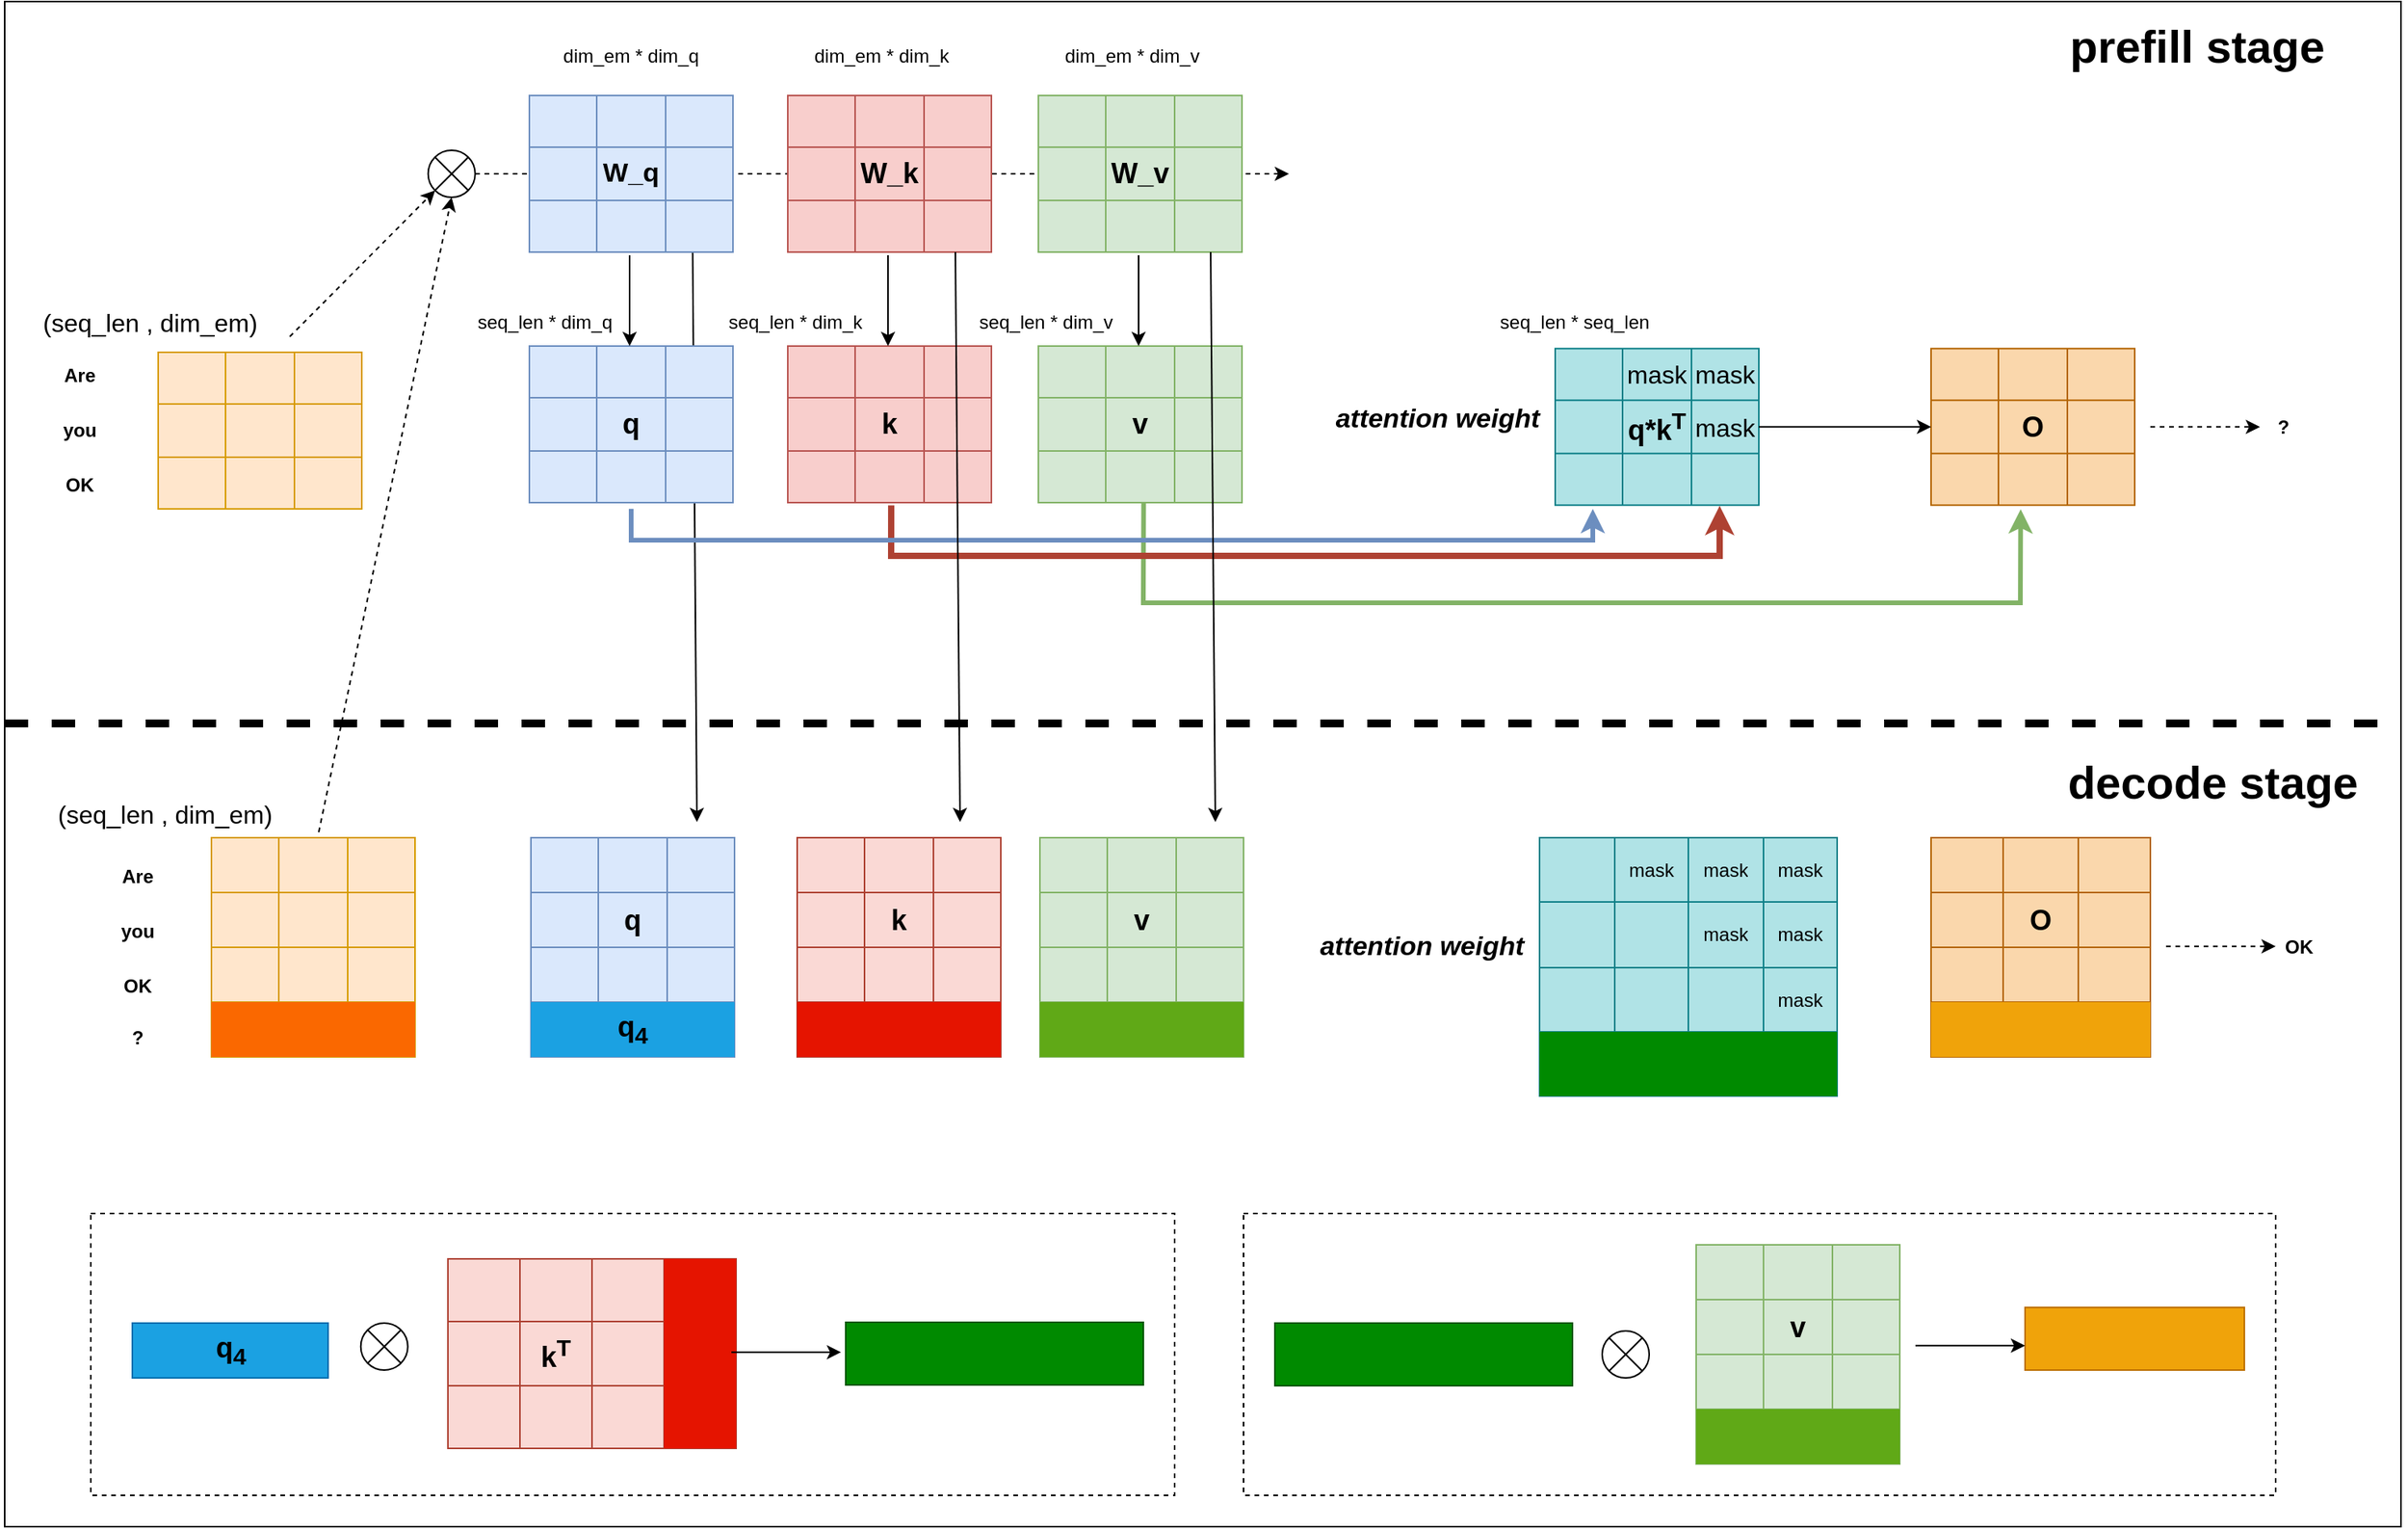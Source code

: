 <mxfile version="24.7.8">
  <diagram name="第 1 页" id="6t1M4FmkgAFwAZJi4hFe">
    <mxGraphModel dx="2052" dy="1044" grid="1" gridSize="10" guides="1" tooltips="1" connect="1" arrows="1" fold="1" page="1" pageScale="1" pageWidth="827" pageHeight="1169" math="0" shadow="0">
      <root>
        <mxCell id="0" />
        <mxCell id="1" parent="0" />
        <mxCell id="RB8xPHDvJfS-Jv2ElMEI-427" value="" style="rounded=0;whiteSpace=wrap;html=1;" vertex="1" parent="1">
          <mxGeometry x="240" y="426" width="1530" height="974" as="geometry" />
        </mxCell>
        <mxCell id="RB8xPHDvJfS-Jv2ElMEI-424" value="" style="endArrow=classic;html=1;rounded=0;exitX=0.802;exitY=1.012;exitDx=0;exitDy=0;exitPerimeter=0;" edge="1" parent="1" source="RB8xPHDvJfS-Jv2ElMEI-55">
          <mxGeometry width="50" height="50" relative="1" as="geometry">
            <mxPoint x="900" y="740" as="sourcePoint" />
            <mxPoint x="682" y="950" as="targetPoint" />
          </mxGeometry>
        </mxCell>
        <mxCell id="RB8xPHDvJfS-Jv2ElMEI-405" value="" style="rounded=0;whiteSpace=wrap;html=1;fillColor=none;dashed=1;" vertex="1" parent="1">
          <mxGeometry x="1031" y="1200" width="659" height="180" as="geometry" />
        </mxCell>
        <mxCell id="RB8xPHDvJfS-Jv2ElMEI-357" value="" style="rounded=0;whiteSpace=wrap;html=1;dashed=1;fillColor=none;" vertex="1" parent="1">
          <mxGeometry x="295" y="1200" width="692" height="180" as="geometry" />
        </mxCell>
        <mxCell id="RB8xPHDvJfS-Jv2ElMEI-103" value="" style="endArrow=classic;html=1;rounded=0;exitX=1;exitY=0.5;exitDx=0;exitDy=0;dashed=1;" edge="1" parent="1" source="RB8xPHDvJfS-Jv2ElMEI-134">
          <mxGeometry width="50" height="50" relative="1" as="geometry">
            <mxPoint x="620" y="686" as="sourcePoint" />
            <mxPoint x="1060" y="536" as="targetPoint" />
          </mxGeometry>
        </mxCell>
        <mxCell id="RB8xPHDvJfS-Jv2ElMEI-30" value="" style="shape=table;startSize=0;container=1;collapsible=0;childLayout=tableLayout;fontSize=16;fillColor=#ffe6cc;strokeColor=#d79b00;" vertex="1" parent="1">
          <mxGeometry x="338" y="650" width="130" height="100" as="geometry" />
        </mxCell>
        <mxCell id="RB8xPHDvJfS-Jv2ElMEI-31" value="" style="shape=tableRow;horizontal=0;startSize=0;swimlaneHead=0;swimlaneBody=0;strokeColor=inherit;top=0;left=0;bottom=0;right=0;collapsible=0;dropTarget=0;fillColor=none;points=[[0,0.5],[1,0.5]];portConstraint=eastwest;fontSize=16;" vertex="1" parent="RB8xPHDvJfS-Jv2ElMEI-30">
          <mxGeometry width="130" height="33" as="geometry" />
        </mxCell>
        <mxCell id="RB8xPHDvJfS-Jv2ElMEI-32" value="" style="shape=partialRectangle;html=1;whiteSpace=wrap;connectable=0;strokeColor=inherit;overflow=hidden;fillColor=none;top=0;left=0;bottom=0;right=0;pointerEvents=1;fontSize=16;" vertex="1" parent="RB8xPHDvJfS-Jv2ElMEI-31">
          <mxGeometry width="43" height="33" as="geometry">
            <mxRectangle width="43" height="33" as="alternateBounds" />
          </mxGeometry>
        </mxCell>
        <mxCell id="RB8xPHDvJfS-Jv2ElMEI-33" value="" style="shape=partialRectangle;html=1;whiteSpace=wrap;connectable=0;strokeColor=inherit;overflow=hidden;fillColor=none;top=0;left=0;bottom=0;right=0;pointerEvents=1;fontSize=16;" vertex="1" parent="RB8xPHDvJfS-Jv2ElMEI-31">
          <mxGeometry x="43" width="44" height="33" as="geometry">
            <mxRectangle width="44" height="33" as="alternateBounds" />
          </mxGeometry>
        </mxCell>
        <mxCell id="RB8xPHDvJfS-Jv2ElMEI-34" value="" style="shape=partialRectangle;html=1;whiteSpace=wrap;connectable=0;strokeColor=inherit;overflow=hidden;fillColor=none;top=0;left=0;bottom=0;right=0;pointerEvents=1;fontSize=16;" vertex="1" parent="RB8xPHDvJfS-Jv2ElMEI-31">
          <mxGeometry x="87" width="43" height="33" as="geometry">
            <mxRectangle width="43" height="33" as="alternateBounds" />
          </mxGeometry>
        </mxCell>
        <mxCell id="RB8xPHDvJfS-Jv2ElMEI-35" value="" style="shape=tableRow;horizontal=0;startSize=0;swimlaneHead=0;swimlaneBody=0;strokeColor=inherit;top=0;left=0;bottom=0;right=0;collapsible=0;dropTarget=0;fillColor=none;points=[[0,0.5],[1,0.5]];portConstraint=eastwest;fontSize=16;" vertex="1" parent="RB8xPHDvJfS-Jv2ElMEI-30">
          <mxGeometry y="33" width="130" height="34" as="geometry" />
        </mxCell>
        <mxCell id="RB8xPHDvJfS-Jv2ElMEI-36" value="" style="shape=partialRectangle;html=1;whiteSpace=wrap;connectable=0;strokeColor=inherit;overflow=hidden;fillColor=none;top=0;left=0;bottom=0;right=0;pointerEvents=1;fontSize=16;" vertex="1" parent="RB8xPHDvJfS-Jv2ElMEI-35">
          <mxGeometry width="43" height="34" as="geometry">
            <mxRectangle width="43" height="34" as="alternateBounds" />
          </mxGeometry>
        </mxCell>
        <mxCell id="RB8xPHDvJfS-Jv2ElMEI-37" value="" style="shape=partialRectangle;html=1;whiteSpace=wrap;connectable=0;strokeColor=inherit;overflow=hidden;fillColor=none;top=0;left=0;bottom=0;right=0;pointerEvents=1;fontSize=16;" vertex="1" parent="RB8xPHDvJfS-Jv2ElMEI-35">
          <mxGeometry x="43" width="44" height="34" as="geometry">
            <mxRectangle width="44" height="34" as="alternateBounds" />
          </mxGeometry>
        </mxCell>
        <mxCell id="RB8xPHDvJfS-Jv2ElMEI-38" value="" style="shape=partialRectangle;html=1;whiteSpace=wrap;connectable=0;strokeColor=inherit;overflow=hidden;fillColor=none;top=0;left=0;bottom=0;right=0;pointerEvents=1;fontSize=16;" vertex="1" parent="RB8xPHDvJfS-Jv2ElMEI-35">
          <mxGeometry x="87" width="43" height="34" as="geometry">
            <mxRectangle width="43" height="34" as="alternateBounds" />
          </mxGeometry>
        </mxCell>
        <mxCell id="RB8xPHDvJfS-Jv2ElMEI-39" value="" style="shape=tableRow;horizontal=0;startSize=0;swimlaneHead=0;swimlaneBody=0;strokeColor=inherit;top=0;left=0;bottom=0;right=0;collapsible=0;dropTarget=0;fillColor=none;points=[[0,0.5],[1,0.5]];portConstraint=eastwest;fontSize=16;" vertex="1" parent="RB8xPHDvJfS-Jv2ElMEI-30">
          <mxGeometry y="67" width="130" height="33" as="geometry" />
        </mxCell>
        <mxCell id="RB8xPHDvJfS-Jv2ElMEI-40" value="" style="shape=partialRectangle;html=1;whiteSpace=wrap;connectable=0;strokeColor=inherit;overflow=hidden;fillColor=none;top=0;left=0;bottom=0;right=0;pointerEvents=1;fontSize=16;" vertex="1" parent="RB8xPHDvJfS-Jv2ElMEI-39">
          <mxGeometry width="43" height="33" as="geometry">
            <mxRectangle width="43" height="33" as="alternateBounds" />
          </mxGeometry>
        </mxCell>
        <mxCell id="RB8xPHDvJfS-Jv2ElMEI-41" value="" style="shape=partialRectangle;html=1;whiteSpace=wrap;connectable=0;strokeColor=inherit;overflow=hidden;fillColor=none;top=0;left=0;bottom=0;right=0;pointerEvents=1;fontSize=16;" vertex="1" parent="RB8xPHDvJfS-Jv2ElMEI-39">
          <mxGeometry x="43" width="44" height="33" as="geometry">
            <mxRectangle width="44" height="33" as="alternateBounds" />
          </mxGeometry>
        </mxCell>
        <mxCell id="RB8xPHDvJfS-Jv2ElMEI-42" value="" style="shape=partialRectangle;html=1;whiteSpace=wrap;connectable=0;strokeColor=inherit;overflow=hidden;fillColor=none;top=0;left=0;bottom=0;right=0;pointerEvents=1;fontSize=16;" vertex="1" parent="RB8xPHDvJfS-Jv2ElMEI-39">
          <mxGeometry x="87" width="43" height="33" as="geometry">
            <mxRectangle width="43" height="33" as="alternateBounds" />
          </mxGeometry>
        </mxCell>
        <mxCell id="RB8xPHDvJfS-Jv2ElMEI-43" value="&lt;b&gt;Are&lt;/b&gt;" style="text;html=1;align=center;verticalAlign=middle;whiteSpace=wrap;rounded=0;" vertex="1" parent="1">
          <mxGeometry x="258" y="650" width="60" height="30" as="geometry" />
        </mxCell>
        <mxCell id="RB8xPHDvJfS-Jv2ElMEI-44" value="&lt;b&gt;you&lt;/b&gt;" style="text;html=1;align=center;verticalAlign=middle;whiteSpace=wrap;rounded=0;" vertex="1" parent="1">
          <mxGeometry x="258" y="685" width="60" height="30" as="geometry" />
        </mxCell>
        <mxCell id="RB8xPHDvJfS-Jv2ElMEI-46" value="" style="shape=table;startSize=0;container=1;collapsible=0;childLayout=tableLayout;fontSize=16;fillColor=#dae8fc;strokeColor=#6c8ebf;" vertex="1" parent="1">
          <mxGeometry x="575" y="486" width="130" height="100" as="geometry" />
        </mxCell>
        <mxCell id="RB8xPHDvJfS-Jv2ElMEI-47" value="" style="shape=tableRow;horizontal=0;startSize=0;swimlaneHead=0;swimlaneBody=0;strokeColor=inherit;top=0;left=0;bottom=0;right=0;collapsible=0;dropTarget=0;fillColor=none;points=[[0,0.5],[1,0.5]];portConstraint=eastwest;fontSize=16;" vertex="1" parent="RB8xPHDvJfS-Jv2ElMEI-46">
          <mxGeometry width="130" height="33" as="geometry" />
        </mxCell>
        <mxCell id="RB8xPHDvJfS-Jv2ElMEI-48" value="" style="shape=partialRectangle;html=1;whiteSpace=wrap;connectable=0;strokeColor=inherit;overflow=hidden;fillColor=none;top=0;left=0;bottom=0;right=0;pointerEvents=1;fontSize=16;" vertex="1" parent="RB8xPHDvJfS-Jv2ElMEI-47">
          <mxGeometry width="43" height="33" as="geometry">
            <mxRectangle width="43" height="33" as="alternateBounds" />
          </mxGeometry>
        </mxCell>
        <mxCell id="RB8xPHDvJfS-Jv2ElMEI-49" value="" style="shape=partialRectangle;html=1;whiteSpace=wrap;connectable=0;strokeColor=inherit;overflow=hidden;fillColor=none;top=0;left=0;bottom=0;right=0;pointerEvents=1;fontSize=16;" vertex="1" parent="RB8xPHDvJfS-Jv2ElMEI-47">
          <mxGeometry x="43" width="44" height="33" as="geometry">
            <mxRectangle width="44" height="33" as="alternateBounds" />
          </mxGeometry>
        </mxCell>
        <mxCell id="RB8xPHDvJfS-Jv2ElMEI-50" value="" style="shape=partialRectangle;html=1;whiteSpace=wrap;connectable=0;strokeColor=inherit;overflow=hidden;fillColor=none;top=0;left=0;bottom=0;right=0;pointerEvents=1;fontSize=16;" vertex="1" parent="RB8xPHDvJfS-Jv2ElMEI-47">
          <mxGeometry x="87" width="43" height="33" as="geometry">
            <mxRectangle width="43" height="33" as="alternateBounds" />
          </mxGeometry>
        </mxCell>
        <mxCell id="RB8xPHDvJfS-Jv2ElMEI-51" value="" style="shape=tableRow;horizontal=0;startSize=0;swimlaneHead=0;swimlaneBody=0;strokeColor=inherit;top=0;left=0;bottom=0;right=0;collapsible=0;dropTarget=0;fillColor=none;points=[[0,0.5],[1,0.5]];portConstraint=eastwest;fontSize=16;" vertex="1" parent="RB8xPHDvJfS-Jv2ElMEI-46">
          <mxGeometry y="33" width="130" height="34" as="geometry" />
        </mxCell>
        <mxCell id="RB8xPHDvJfS-Jv2ElMEI-52" value="" style="shape=partialRectangle;html=1;whiteSpace=wrap;connectable=0;strokeColor=inherit;overflow=hidden;fillColor=none;top=0;left=0;bottom=0;right=0;pointerEvents=1;fontSize=16;" vertex="1" parent="RB8xPHDvJfS-Jv2ElMEI-51">
          <mxGeometry width="43" height="34" as="geometry">
            <mxRectangle width="43" height="34" as="alternateBounds" />
          </mxGeometry>
        </mxCell>
        <mxCell id="RB8xPHDvJfS-Jv2ElMEI-53" value="&lt;b&gt;&lt;font style=&quot;font-size: 17px;&quot;&gt;W_q&lt;/font&gt;&lt;/b&gt;" style="shape=partialRectangle;html=1;whiteSpace=wrap;connectable=0;strokeColor=inherit;overflow=hidden;fillColor=none;top=0;left=0;bottom=0;right=0;pointerEvents=1;fontSize=16;" vertex="1" parent="RB8xPHDvJfS-Jv2ElMEI-51">
          <mxGeometry x="43" width="44" height="34" as="geometry">
            <mxRectangle width="44" height="34" as="alternateBounds" />
          </mxGeometry>
        </mxCell>
        <mxCell id="RB8xPHDvJfS-Jv2ElMEI-54" value="" style="shape=partialRectangle;html=1;whiteSpace=wrap;connectable=0;strokeColor=inherit;overflow=hidden;fillColor=none;top=0;left=0;bottom=0;right=0;pointerEvents=1;fontSize=16;" vertex="1" parent="RB8xPHDvJfS-Jv2ElMEI-51">
          <mxGeometry x="87" width="43" height="34" as="geometry">
            <mxRectangle width="43" height="34" as="alternateBounds" />
          </mxGeometry>
        </mxCell>
        <mxCell id="RB8xPHDvJfS-Jv2ElMEI-55" value="" style="shape=tableRow;horizontal=0;startSize=0;swimlaneHead=0;swimlaneBody=0;strokeColor=inherit;top=0;left=0;bottom=0;right=0;collapsible=0;dropTarget=0;fillColor=none;points=[[0,0.5],[1,0.5]];portConstraint=eastwest;fontSize=16;" vertex="1" parent="RB8xPHDvJfS-Jv2ElMEI-46">
          <mxGeometry y="67" width="130" height="33" as="geometry" />
        </mxCell>
        <mxCell id="RB8xPHDvJfS-Jv2ElMEI-56" value="" style="shape=partialRectangle;html=1;whiteSpace=wrap;connectable=0;strokeColor=inherit;overflow=hidden;fillColor=none;top=0;left=0;bottom=0;right=0;pointerEvents=1;fontSize=16;" vertex="1" parent="RB8xPHDvJfS-Jv2ElMEI-55">
          <mxGeometry width="43" height="33" as="geometry">
            <mxRectangle width="43" height="33" as="alternateBounds" />
          </mxGeometry>
        </mxCell>
        <mxCell id="RB8xPHDvJfS-Jv2ElMEI-57" value="" style="shape=partialRectangle;html=1;whiteSpace=wrap;connectable=0;strokeColor=inherit;overflow=hidden;fillColor=none;top=0;left=0;bottom=0;right=0;pointerEvents=1;fontSize=16;" vertex="1" parent="RB8xPHDvJfS-Jv2ElMEI-55">
          <mxGeometry x="43" width="44" height="33" as="geometry">
            <mxRectangle width="44" height="33" as="alternateBounds" />
          </mxGeometry>
        </mxCell>
        <mxCell id="RB8xPHDvJfS-Jv2ElMEI-58" value="" style="shape=partialRectangle;html=1;whiteSpace=wrap;connectable=0;strokeColor=inherit;overflow=hidden;fillColor=none;top=0;left=0;bottom=0;right=0;pointerEvents=1;fontSize=16;" vertex="1" parent="RB8xPHDvJfS-Jv2ElMEI-55">
          <mxGeometry x="87" width="43" height="33" as="geometry">
            <mxRectangle width="43" height="33" as="alternateBounds" />
          </mxGeometry>
        </mxCell>
        <mxCell id="RB8xPHDvJfS-Jv2ElMEI-59" value="" style="shape=table;startSize=0;container=1;collapsible=0;childLayout=tableLayout;fontSize=16;fillColor=#f8cecc;strokeColor=#b85450;" vertex="1" parent="1">
          <mxGeometry x="740" y="486" width="130" height="100" as="geometry" />
        </mxCell>
        <mxCell id="RB8xPHDvJfS-Jv2ElMEI-60" value="" style="shape=tableRow;horizontal=0;startSize=0;swimlaneHead=0;swimlaneBody=0;strokeColor=inherit;top=0;left=0;bottom=0;right=0;collapsible=0;dropTarget=0;fillColor=none;points=[[0,0.5],[1,0.5]];portConstraint=eastwest;fontSize=16;" vertex="1" parent="RB8xPHDvJfS-Jv2ElMEI-59">
          <mxGeometry width="130" height="33" as="geometry" />
        </mxCell>
        <mxCell id="RB8xPHDvJfS-Jv2ElMEI-61" value="" style="shape=partialRectangle;html=1;whiteSpace=wrap;connectable=0;strokeColor=inherit;overflow=hidden;fillColor=none;top=0;left=0;bottom=0;right=0;pointerEvents=1;fontSize=16;" vertex="1" parent="RB8xPHDvJfS-Jv2ElMEI-60">
          <mxGeometry width="43" height="33" as="geometry">
            <mxRectangle width="43" height="33" as="alternateBounds" />
          </mxGeometry>
        </mxCell>
        <mxCell id="RB8xPHDvJfS-Jv2ElMEI-62" value="" style="shape=partialRectangle;html=1;whiteSpace=wrap;connectable=0;strokeColor=inherit;overflow=hidden;fillColor=none;top=0;left=0;bottom=0;right=0;pointerEvents=1;fontSize=16;" vertex="1" parent="RB8xPHDvJfS-Jv2ElMEI-60">
          <mxGeometry x="43" width="44" height="33" as="geometry">
            <mxRectangle width="44" height="33" as="alternateBounds" />
          </mxGeometry>
        </mxCell>
        <mxCell id="RB8xPHDvJfS-Jv2ElMEI-63" value="" style="shape=partialRectangle;html=1;whiteSpace=wrap;connectable=0;strokeColor=inherit;overflow=hidden;fillColor=none;top=0;left=0;bottom=0;right=0;pointerEvents=1;fontSize=16;" vertex="1" parent="RB8xPHDvJfS-Jv2ElMEI-60">
          <mxGeometry x="87" width="43" height="33" as="geometry">
            <mxRectangle width="43" height="33" as="alternateBounds" />
          </mxGeometry>
        </mxCell>
        <mxCell id="RB8xPHDvJfS-Jv2ElMEI-64" value="" style="shape=tableRow;horizontal=0;startSize=0;swimlaneHead=0;swimlaneBody=0;strokeColor=inherit;top=0;left=0;bottom=0;right=0;collapsible=0;dropTarget=0;fillColor=none;points=[[0,0.5],[1,0.5]];portConstraint=eastwest;fontSize=16;" vertex="1" parent="RB8xPHDvJfS-Jv2ElMEI-59">
          <mxGeometry y="33" width="130" height="34" as="geometry" />
        </mxCell>
        <mxCell id="RB8xPHDvJfS-Jv2ElMEI-65" value="" style="shape=partialRectangle;html=1;whiteSpace=wrap;connectable=0;strokeColor=inherit;overflow=hidden;fillColor=none;top=0;left=0;bottom=0;right=0;pointerEvents=1;fontSize=16;" vertex="1" parent="RB8xPHDvJfS-Jv2ElMEI-64">
          <mxGeometry width="43" height="34" as="geometry">
            <mxRectangle width="43" height="34" as="alternateBounds" />
          </mxGeometry>
        </mxCell>
        <mxCell id="RB8xPHDvJfS-Jv2ElMEI-66" value="&lt;b&gt;&lt;font style=&quot;font-size: 18px;&quot;&gt;W_k&lt;/font&gt;&lt;/b&gt;" style="shape=partialRectangle;html=1;whiteSpace=wrap;connectable=0;strokeColor=inherit;overflow=hidden;fillColor=none;top=0;left=0;bottom=0;right=0;pointerEvents=1;fontSize=16;" vertex="1" parent="RB8xPHDvJfS-Jv2ElMEI-64">
          <mxGeometry x="43" width="44" height="34" as="geometry">
            <mxRectangle width="44" height="34" as="alternateBounds" />
          </mxGeometry>
        </mxCell>
        <mxCell id="RB8xPHDvJfS-Jv2ElMEI-67" value="" style="shape=partialRectangle;html=1;whiteSpace=wrap;connectable=0;strokeColor=inherit;overflow=hidden;fillColor=none;top=0;left=0;bottom=0;right=0;pointerEvents=1;fontSize=16;" vertex="1" parent="RB8xPHDvJfS-Jv2ElMEI-64">
          <mxGeometry x="87" width="43" height="34" as="geometry">
            <mxRectangle width="43" height="34" as="alternateBounds" />
          </mxGeometry>
        </mxCell>
        <mxCell id="RB8xPHDvJfS-Jv2ElMEI-68" value="" style="shape=tableRow;horizontal=0;startSize=0;swimlaneHead=0;swimlaneBody=0;strokeColor=inherit;top=0;left=0;bottom=0;right=0;collapsible=0;dropTarget=0;fillColor=none;points=[[0,0.5],[1,0.5]];portConstraint=eastwest;fontSize=16;" vertex="1" parent="RB8xPHDvJfS-Jv2ElMEI-59">
          <mxGeometry y="67" width="130" height="33" as="geometry" />
        </mxCell>
        <mxCell id="RB8xPHDvJfS-Jv2ElMEI-69" value="" style="shape=partialRectangle;html=1;whiteSpace=wrap;connectable=0;strokeColor=inherit;overflow=hidden;fillColor=none;top=0;left=0;bottom=0;right=0;pointerEvents=1;fontSize=16;" vertex="1" parent="RB8xPHDvJfS-Jv2ElMEI-68">
          <mxGeometry width="43" height="33" as="geometry">
            <mxRectangle width="43" height="33" as="alternateBounds" />
          </mxGeometry>
        </mxCell>
        <mxCell id="RB8xPHDvJfS-Jv2ElMEI-70" value="" style="shape=partialRectangle;html=1;whiteSpace=wrap;connectable=0;strokeColor=inherit;overflow=hidden;fillColor=none;top=0;left=0;bottom=0;right=0;pointerEvents=1;fontSize=16;" vertex="1" parent="RB8xPHDvJfS-Jv2ElMEI-68">
          <mxGeometry x="43" width="44" height="33" as="geometry">
            <mxRectangle width="44" height="33" as="alternateBounds" />
          </mxGeometry>
        </mxCell>
        <mxCell id="RB8xPHDvJfS-Jv2ElMEI-71" value="" style="shape=partialRectangle;html=1;whiteSpace=wrap;connectable=0;strokeColor=inherit;overflow=hidden;fillColor=none;top=0;left=0;bottom=0;right=0;pointerEvents=1;fontSize=16;" vertex="1" parent="RB8xPHDvJfS-Jv2ElMEI-68">
          <mxGeometry x="87" width="43" height="33" as="geometry">
            <mxRectangle width="43" height="33" as="alternateBounds" />
          </mxGeometry>
        </mxCell>
        <mxCell id="RB8xPHDvJfS-Jv2ElMEI-72" value="" style="shape=table;startSize=0;container=1;collapsible=0;childLayout=tableLayout;fontSize=16;fillColor=#d5e8d4;strokeColor=#82b366;" vertex="1" parent="1">
          <mxGeometry x="900" y="486" width="130" height="100" as="geometry" />
        </mxCell>
        <mxCell id="RB8xPHDvJfS-Jv2ElMEI-73" value="" style="shape=tableRow;horizontal=0;startSize=0;swimlaneHead=0;swimlaneBody=0;strokeColor=inherit;top=0;left=0;bottom=0;right=0;collapsible=0;dropTarget=0;fillColor=none;points=[[0,0.5],[1,0.5]];portConstraint=eastwest;fontSize=16;" vertex="1" parent="RB8xPHDvJfS-Jv2ElMEI-72">
          <mxGeometry width="130" height="33" as="geometry" />
        </mxCell>
        <mxCell id="RB8xPHDvJfS-Jv2ElMEI-74" value="" style="shape=partialRectangle;html=1;whiteSpace=wrap;connectable=0;strokeColor=inherit;overflow=hidden;fillColor=none;top=0;left=0;bottom=0;right=0;pointerEvents=1;fontSize=16;" vertex="1" parent="RB8xPHDvJfS-Jv2ElMEI-73">
          <mxGeometry width="43" height="33" as="geometry">
            <mxRectangle width="43" height="33" as="alternateBounds" />
          </mxGeometry>
        </mxCell>
        <mxCell id="RB8xPHDvJfS-Jv2ElMEI-75" value="" style="shape=partialRectangle;html=1;whiteSpace=wrap;connectable=0;strokeColor=inherit;overflow=hidden;fillColor=none;top=0;left=0;bottom=0;right=0;pointerEvents=1;fontSize=16;" vertex="1" parent="RB8xPHDvJfS-Jv2ElMEI-73">
          <mxGeometry x="43" width="44" height="33" as="geometry">
            <mxRectangle width="44" height="33" as="alternateBounds" />
          </mxGeometry>
        </mxCell>
        <mxCell id="RB8xPHDvJfS-Jv2ElMEI-76" value="" style="shape=partialRectangle;html=1;whiteSpace=wrap;connectable=0;strokeColor=inherit;overflow=hidden;fillColor=none;top=0;left=0;bottom=0;right=0;pointerEvents=1;fontSize=16;" vertex="1" parent="RB8xPHDvJfS-Jv2ElMEI-73">
          <mxGeometry x="87" width="43" height="33" as="geometry">
            <mxRectangle width="43" height="33" as="alternateBounds" />
          </mxGeometry>
        </mxCell>
        <mxCell id="RB8xPHDvJfS-Jv2ElMEI-77" value="" style="shape=tableRow;horizontal=0;startSize=0;swimlaneHead=0;swimlaneBody=0;strokeColor=inherit;top=0;left=0;bottom=0;right=0;collapsible=0;dropTarget=0;fillColor=none;points=[[0,0.5],[1,0.5]];portConstraint=eastwest;fontSize=16;" vertex="1" parent="RB8xPHDvJfS-Jv2ElMEI-72">
          <mxGeometry y="33" width="130" height="34" as="geometry" />
        </mxCell>
        <mxCell id="RB8xPHDvJfS-Jv2ElMEI-78" value="" style="shape=partialRectangle;html=1;whiteSpace=wrap;connectable=0;strokeColor=inherit;overflow=hidden;fillColor=none;top=0;left=0;bottom=0;right=0;pointerEvents=1;fontSize=16;" vertex="1" parent="RB8xPHDvJfS-Jv2ElMEI-77">
          <mxGeometry width="43" height="34" as="geometry">
            <mxRectangle width="43" height="34" as="alternateBounds" />
          </mxGeometry>
        </mxCell>
        <mxCell id="RB8xPHDvJfS-Jv2ElMEI-79" value="&lt;b&gt;&lt;font style=&quot;font-size: 18px;&quot;&gt;W_v&lt;/font&gt;&lt;/b&gt;" style="shape=partialRectangle;html=1;whiteSpace=wrap;connectable=0;strokeColor=inherit;overflow=hidden;fillColor=none;top=0;left=0;bottom=0;right=0;pointerEvents=1;fontSize=16;" vertex="1" parent="RB8xPHDvJfS-Jv2ElMEI-77">
          <mxGeometry x="43" width="44" height="34" as="geometry">
            <mxRectangle width="44" height="34" as="alternateBounds" />
          </mxGeometry>
        </mxCell>
        <mxCell id="RB8xPHDvJfS-Jv2ElMEI-80" value="" style="shape=partialRectangle;html=1;whiteSpace=wrap;connectable=0;strokeColor=inherit;overflow=hidden;fillColor=none;top=0;left=0;bottom=0;right=0;pointerEvents=1;fontSize=16;" vertex="1" parent="RB8xPHDvJfS-Jv2ElMEI-77">
          <mxGeometry x="87" width="43" height="34" as="geometry">
            <mxRectangle width="43" height="34" as="alternateBounds" />
          </mxGeometry>
        </mxCell>
        <mxCell id="RB8xPHDvJfS-Jv2ElMEI-81" value="" style="shape=tableRow;horizontal=0;startSize=0;swimlaneHead=0;swimlaneBody=0;strokeColor=inherit;top=0;left=0;bottom=0;right=0;collapsible=0;dropTarget=0;fillColor=none;points=[[0,0.5],[1,0.5]];portConstraint=eastwest;fontSize=16;" vertex="1" parent="RB8xPHDvJfS-Jv2ElMEI-72">
          <mxGeometry y="67" width="130" height="33" as="geometry" />
        </mxCell>
        <mxCell id="RB8xPHDvJfS-Jv2ElMEI-82" value="" style="shape=partialRectangle;html=1;whiteSpace=wrap;connectable=0;strokeColor=inherit;overflow=hidden;fillColor=none;top=0;left=0;bottom=0;right=0;pointerEvents=1;fontSize=16;" vertex="1" parent="RB8xPHDvJfS-Jv2ElMEI-81">
          <mxGeometry width="43" height="33" as="geometry">
            <mxRectangle width="43" height="33" as="alternateBounds" />
          </mxGeometry>
        </mxCell>
        <mxCell id="RB8xPHDvJfS-Jv2ElMEI-83" value="" style="shape=partialRectangle;html=1;whiteSpace=wrap;connectable=0;strokeColor=inherit;overflow=hidden;fillColor=none;top=0;left=0;bottom=0;right=0;pointerEvents=1;fontSize=16;" vertex="1" parent="RB8xPHDvJfS-Jv2ElMEI-81">
          <mxGeometry x="43" width="44" height="33" as="geometry">
            <mxRectangle width="44" height="33" as="alternateBounds" />
          </mxGeometry>
        </mxCell>
        <mxCell id="RB8xPHDvJfS-Jv2ElMEI-84" value="" style="shape=partialRectangle;html=1;whiteSpace=wrap;connectable=0;strokeColor=inherit;overflow=hidden;fillColor=none;top=0;left=0;bottom=0;right=0;pointerEvents=1;fontSize=16;" vertex="1" parent="RB8xPHDvJfS-Jv2ElMEI-81">
          <mxGeometry x="87" width="43" height="33" as="geometry">
            <mxRectangle width="43" height="33" as="alternateBounds" />
          </mxGeometry>
        </mxCell>
        <mxCell id="RB8xPHDvJfS-Jv2ElMEI-85" value="&lt;font style=&quot;font-size: 16px;&quot;&gt;(seq_len , dim_em)&lt;/font&gt;" style="text;html=1;align=center;verticalAlign=middle;whiteSpace=wrap;rounded=0;" vertex="1" parent="1">
          <mxGeometry x="252" y="616" width="162" height="30" as="geometry" />
        </mxCell>
        <mxCell id="RB8xPHDvJfS-Jv2ElMEI-86" value="dim_em * dim_q" style="text;html=1;align=center;verticalAlign=middle;whiteSpace=wrap;rounded=0;" vertex="1" parent="1">
          <mxGeometry x="580" y="446" width="120" height="30" as="geometry" />
        </mxCell>
        <mxCell id="RB8xPHDvJfS-Jv2ElMEI-87" value="dim_em * dim_k" style="text;html=1;align=center;verticalAlign=middle;whiteSpace=wrap;rounded=0;" vertex="1" parent="1">
          <mxGeometry x="740" y="446" width="120" height="30" as="geometry" />
        </mxCell>
        <mxCell id="RB8xPHDvJfS-Jv2ElMEI-88" value="dim_em * dim_v" style="text;html=1;align=center;verticalAlign=middle;whiteSpace=wrap;rounded=0;" vertex="1" parent="1">
          <mxGeometry x="900" y="446" width="120" height="30" as="geometry" />
        </mxCell>
        <mxCell id="RB8xPHDvJfS-Jv2ElMEI-89" value="" style="shape=table;startSize=0;container=1;collapsible=0;childLayout=tableLayout;fontSize=16;fillColor=#dae8fc;strokeColor=#6c8ebf;" vertex="1" parent="1">
          <mxGeometry x="575" y="646" width="130" height="100" as="geometry" />
        </mxCell>
        <mxCell id="RB8xPHDvJfS-Jv2ElMEI-90" value="" style="shape=tableRow;horizontal=0;startSize=0;swimlaneHead=0;swimlaneBody=0;strokeColor=inherit;top=0;left=0;bottom=0;right=0;collapsible=0;dropTarget=0;fillColor=none;points=[[0,0.5],[1,0.5]];portConstraint=eastwest;fontSize=16;" vertex="1" parent="RB8xPHDvJfS-Jv2ElMEI-89">
          <mxGeometry width="130" height="33" as="geometry" />
        </mxCell>
        <mxCell id="RB8xPHDvJfS-Jv2ElMEI-91" value="" style="shape=partialRectangle;html=1;whiteSpace=wrap;connectable=0;strokeColor=inherit;overflow=hidden;fillColor=none;top=0;left=0;bottom=0;right=0;pointerEvents=1;fontSize=16;" vertex="1" parent="RB8xPHDvJfS-Jv2ElMEI-90">
          <mxGeometry width="43" height="33" as="geometry">
            <mxRectangle width="43" height="33" as="alternateBounds" />
          </mxGeometry>
        </mxCell>
        <mxCell id="RB8xPHDvJfS-Jv2ElMEI-92" value="" style="shape=partialRectangle;html=1;whiteSpace=wrap;connectable=0;strokeColor=inherit;overflow=hidden;fillColor=none;top=0;left=0;bottom=0;right=0;pointerEvents=1;fontSize=16;" vertex="1" parent="RB8xPHDvJfS-Jv2ElMEI-90">
          <mxGeometry x="43" width="44" height="33" as="geometry">
            <mxRectangle width="44" height="33" as="alternateBounds" />
          </mxGeometry>
        </mxCell>
        <mxCell id="RB8xPHDvJfS-Jv2ElMEI-93" value="" style="shape=partialRectangle;html=1;whiteSpace=wrap;connectable=0;strokeColor=inherit;overflow=hidden;fillColor=none;top=0;left=0;bottom=0;right=0;pointerEvents=1;fontSize=16;" vertex="1" parent="RB8xPHDvJfS-Jv2ElMEI-90">
          <mxGeometry x="87" width="43" height="33" as="geometry">
            <mxRectangle width="43" height="33" as="alternateBounds" />
          </mxGeometry>
        </mxCell>
        <mxCell id="RB8xPHDvJfS-Jv2ElMEI-94" value="" style="shape=tableRow;horizontal=0;startSize=0;swimlaneHead=0;swimlaneBody=0;strokeColor=inherit;top=0;left=0;bottom=0;right=0;collapsible=0;dropTarget=0;fillColor=none;points=[[0,0.5],[1,0.5]];portConstraint=eastwest;fontSize=16;" vertex="1" parent="RB8xPHDvJfS-Jv2ElMEI-89">
          <mxGeometry y="33" width="130" height="34" as="geometry" />
        </mxCell>
        <mxCell id="RB8xPHDvJfS-Jv2ElMEI-95" value="" style="shape=partialRectangle;html=1;whiteSpace=wrap;connectable=0;strokeColor=inherit;overflow=hidden;fillColor=none;top=0;left=0;bottom=0;right=0;pointerEvents=1;fontSize=16;" vertex="1" parent="RB8xPHDvJfS-Jv2ElMEI-94">
          <mxGeometry width="43" height="34" as="geometry">
            <mxRectangle width="43" height="34" as="alternateBounds" />
          </mxGeometry>
        </mxCell>
        <mxCell id="RB8xPHDvJfS-Jv2ElMEI-96" value="&lt;b&gt;&lt;font style=&quot;font-size: 18px;&quot;&gt;q&lt;/font&gt;&lt;/b&gt;" style="shape=partialRectangle;html=1;whiteSpace=wrap;connectable=0;strokeColor=inherit;overflow=hidden;fillColor=none;top=0;left=0;bottom=0;right=0;pointerEvents=1;fontSize=16;" vertex="1" parent="RB8xPHDvJfS-Jv2ElMEI-94">
          <mxGeometry x="43" width="44" height="34" as="geometry">
            <mxRectangle width="44" height="34" as="alternateBounds" />
          </mxGeometry>
        </mxCell>
        <mxCell id="RB8xPHDvJfS-Jv2ElMEI-97" value="" style="shape=partialRectangle;html=1;whiteSpace=wrap;connectable=0;strokeColor=inherit;overflow=hidden;fillColor=none;top=0;left=0;bottom=0;right=0;pointerEvents=1;fontSize=16;" vertex="1" parent="RB8xPHDvJfS-Jv2ElMEI-94">
          <mxGeometry x="87" width="43" height="34" as="geometry">
            <mxRectangle width="43" height="34" as="alternateBounds" />
          </mxGeometry>
        </mxCell>
        <mxCell id="RB8xPHDvJfS-Jv2ElMEI-98" value="" style="shape=tableRow;horizontal=0;startSize=0;swimlaneHead=0;swimlaneBody=0;strokeColor=inherit;top=0;left=0;bottom=0;right=0;collapsible=0;dropTarget=0;fillColor=none;points=[[0,0.5],[1,0.5]];portConstraint=eastwest;fontSize=16;" vertex="1" parent="RB8xPHDvJfS-Jv2ElMEI-89">
          <mxGeometry y="67" width="130" height="33" as="geometry" />
        </mxCell>
        <mxCell id="RB8xPHDvJfS-Jv2ElMEI-99" value="" style="shape=partialRectangle;html=1;whiteSpace=wrap;connectable=0;strokeColor=inherit;overflow=hidden;fillColor=none;top=0;left=0;bottom=0;right=0;pointerEvents=1;fontSize=16;" vertex="1" parent="RB8xPHDvJfS-Jv2ElMEI-98">
          <mxGeometry width="43" height="33" as="geometry">
            <mxRectangle width="43" height="33" as="alternateBounds" />
          </mxGeometry>
        </mxCell>
        <mxCell id="RB8xPHDvJfS-Jv2ElMEI-100" value="" style="shape=partialRectangle;html=1;whiteSpace=wrap;connectable=0;strokeColor=inherit;overflow=hidden;fillColor=none;top=0;left=0;bottom=0;right=0;pointerEvents=1;fontSize=16;" vertex="1" parent="RB8xPHDvJfS-Jv2ElMEI-98">
          <mxGeometry x="43" width="44" height="33" as="geometry">
            <mxRectangle width="44" height="33" as="alternateBounds" />
          </mxGeometry>
        </mxCell>
        <mxCell id="RB8xPHDvJfS-Jv2ElMEI-101" value="" style="shape=partialRectangle;html=1;whiteSpace=wrap;connectable=0;strokeColor=inherit;overflow=hidden;fillColor=none;top=0;left=0;bottom=0;right=0;pointerEvents=1;fontSize=16;" vertex="1" parent="RB8xPHDvJfS-Jv2ElMEI-98">
          <mxGeometry x="87" width="43" height="33" as="geometry">
            <mxRectangle width="43" height="33" as="alternateBounds" />
          </mxGeometry>
        </mxCell>
        <mxCell id="RB8xPHDvJfS-Jv2ElMEI-104" value="" style="endArrow=classic;html=1;rounded=0;" edge="1" parent="1">
          <mxGeometry width="50" height="50" relative="1" as="geometry">
            <mxPoint x="639" y="588" as="sourcePoint" />
            <mxPoint x="639" y="646" as="targetPoint" />
          </mxGeometry>
        </mxCell>
        <mxCell id="RB8xPHDvJfS-Jv2ElMEI-105" value="" style="shape=table;startSize=0;container=1;collapsible=0;childLayout=tableLayout;fontSize=16;fillColor=#f8cecc;strokeColor=#b85450;" vertex="1" parent="1">
          <mxGeometry x="740" y="646" width="130" height="100" as="geometry" />
        </mxCell>
        <mxCell id="RB8xPHDvJfS-Jv2ElMEI-106" value="" style="shape=tableRow;horizontal=0;startSize=0;swimlaneHead=0;swimlaneBody=0;strokeColor=inherit;top=0;left=0;bottom=0;right=0;collapsible=0;dropTarget=0;fillColor=none;points=[[0,0.5],[1,0.5]];portConstraint=eastwest;fontSize=16;" vertex="1" parent="RB8xPHDvJfS-Jv2ElMEI-105">
          <mxGeometry width="130" height="33" as="geometry" />
        </mxCell>
        <mxCell id="RB8xPHDvJfS-Jv2ElMEI-107" value="" style="shape=partialRectangle;html=1;whiteSpace=wrap;connectable=0;strokeColor=inherit;overflow=hidden;fillColor=none;top=0;left=0;bottom=0;right=0;pointerEvents=1;fontSize=16;" vertex="1" parent="RB8xPHDvJfS-Jv2ElMEI-106">
          <mxGeometry width="43" height="33" as="geometry">
            <mxRectangle width="43" height="33" as="alternateBounds" />
          </mxGeometry>
        </mxCell>
        <mxCell id="RB8xPHDvJfS-Jv2ElMEI-108" value="" style="shape=partialRectangle;html=1;whiteSpace=wrap;connectable=0;strokeColor=inherit;overflow=hidden;fillColor=none;top=0;left=0;bottom=0;right=0;pointerEvents=1;fontSize=16;" vertex="1" parent="RB8xPHDvJfS-Jv2ElMEI-106">
          <mxGeometry x="43" width="44" height="33" as="geometry">
            <mxRectangle width="44" height="33" as="alternateBounds" />
          </mxGeometry>
        </mxCell>
        <mxCell id="RB8xPHDvJfS-Jv2ElMEI-109" value="" style="shape=partialRectangle;html=1;whiteSpace=wrap;connectable=0;strokeColor=inherit;overflow=hidden;fillColor=none;top=0;left=0;bottom=0;right=0;pointerEvents=1;fontSize=16;" vertex="1" parent="RB8xPHDvJfS-Jv2ElMEI-106">
          <mxGeometry x="87" width="43" height="33" as="geometry">
            <mxRectangle width="43" height="33" as="alternateBounds" />
          </mxGeometry>
        </mxCell>
        <mxCell id="RB8xPHDvJfS-Jv2ElMEI-110" value="" style="shape=tableRow;horizontal=0;startSize=0;swimlaneHead=0;swimlaneBody=0;strokeColor=inherit;top=0;left=0;bottom=0;right=0;collapsible=0;dropTarget=0;fillColor=none;points=[[0,0.5],[1,0.5]];portConstraint=eastwest;fontSize=16;" vertex="1" parent="RB8xPHDvJfS-Jv2ElMEI-105">
          <mxGeometry y="33" width="130" height="34" as="geometry" />
        </mxCell>
        <mxCell id="RB8xPHDvJfS-Jv2ElMEI-111" value="" style="shape=partialRectangle;html=1;whiteSpace=wrap;connectable=0;strokeColor=inherit;overflow=hidden;fillColor=none;top=0;left=0;bottom=0;right=0;pointerEvents=1;fontSize=16;" vertex="1" parent="RB8xPHDvJfS-Jv2ElMEI-110">
          <mxGeometry width="43" height="34" as="geometry">
            <mxRectangle width="43" height="34" as="alternateBounds" />
          </mxGeometry>
        </mxCell>
        <mxCell id="RB8xPHDvJfS-Jv2ElMEI-112" value="&lt;span style=&quot;font-size: 18px;&quot;&gt;&lt;b&gt;k&lt;/b&gt;&lt;/span&gt;" style="shape=partialRectangle;html=1;whiteSpace=wrap;connectable=0;strokeColor=inherit;overflow=hidden;fillColor=none;top=0;left=0;bottom=0;right=0;pointerEvents=1;fontSize=16;" vertex="1" parent="RB8xPHDvJfS-Jv2ElMEI-110">
          <mxGeometry x="43" width="44" height="34" as="geometry">
            <mxRectangle width="44" height="34" as="alternateBounds" />
          </mxGeometry>
        </mxCell>
        <mxCell id="RB8xPHDvJfS-Jv2ElMEI-113" value="" style="shape=partialRectangle;html=1;whiteSpace=wrap;connectable=0;strokeColor=inherit;overflow=hidden;fillColor=none;top=0;left=0;bottom=0;right=0;pointerEvents=1;fontSize=16;" vertex="1" parent="RB8xPHDvJfS-Jv2ElMEI-110">
          <mxGeometry x="87" width="43" height="34" as="geometry">
            <mxRectangle width="43" height="34" as="alternateBounds" />
          </mxGeometry>
        </mxCell>
        <mxCell id="RB8xPHDvJfS-Jv2ElMEI-114" value="" style="shape=tableRow;horizontal=0;startSize=0;swimlaneHead=0;swimlaneBody=0;strokeColor=inherit;top=0;left=0;bottom=0;right=0;collapsible=0;dropTarget=0;fillColor=none;points=[[0,0.5],[1,0.5]];portConstraint=eastwest;fontSize=16;" vertex="1" parent="RB8xPHDvJfS-Jv2ElMEI-105">
          <mxGeometry y="67" width="130" height="33" as="geometry" />
        </mxCell>
        <mxCell id="RB8xPHDvJfS-Jv2ElMEI-115" value="" style="shape=partialRectangle;html=1;whiteSpace=wrap;connectable=0;strokeColor=inherit;overflow=hidden;fillColor=none;top=0;left=0;bottom=0;right=0;pointerEvents=1;fontSize=16;" vertex="1" parent="RB8xPHDvJfS-Jv2ElMEI-114">
          <mxGeometry width="43" height="33" as="geometry">
            <mxRectangle width="43" height="33" as="alternateBounds" />
          </mxGeometry>
        </mxCell>
        <mxCell id="RB8xPHDvJfS-Jv2ElMEI-116" value="" style="shape=partialRectangle;html=1;whiteSpace=wrap;connectable=0;strokeColor=inherit;overflow=hidden;fillColor=none;top=0;left=0;bottom=0;right=0;pointerEvents=1;fontSize=16;" vertex="1" parent="RB8xPHDvJfS-Jv2ElMEI-114">
          <mxGeometry x="43" width="44" height="33" as="geometry">
            <mxRectangle width="44" height="33" as="alternateBounds" />
          </mxGeometry>
        </mxCell>
        <mxCell id="RB8xPHDvJfS-Jv2ElMEI-117" value="" style="shape=partialRectangle;html=1;whiteSpace=wrap;connectable=0;strokeColor=inherit;overflow=hidden;fillColor=none;top=0;left=0;bottom=0;right=0;pointerEvents=1;fontSize=16;" vertex="1" parent="RB8xPHDvJfS-Jv2ElMEI-114">
          <mxGeometry x="87" width="43" height="33" as="geometry">
            <mxRectangle width="43" height="33" as="alternateBounds" />
          </mxGeometry>
        </mxCell>
        <mxCell id="RB8xPHDvJfS-Jv2ElMEI-118" value="" style="endArrow=classic;html=1;rounded=0;" edge="1" parent="1">
          <mxGeometry width="50" height="50" relative="1" as="geometry">
            <mxPoint x="804" y="588" as="sourcePoint" />
            <mxPoint x="804" y="646" as="targetPoint" />
          </mxGeometry>
        </mxCell>
        <mxCell id="RB8xPHDvJfS-Jv2ElMEI-119" value="" style="shape=table;startSize=0;container=1;collapsible=0;childLayout=tableLayout;fontSize=16;fillColor=#d5e8d4;strokeColor=#82b366;" vertex="1" parent="1">
          <mxGeometry x="900" y="646" width="130" height="100" as="geometry" />
        </mxCell>
        <mxCell id="RB8xPHDvJfS-Jv2ElMEI-120" value="" style="shape=tableRow;horizontal=0;startSize=0;swimlaneHead=0;swimlaneBody=0;strokeColor=inherit;top=0;left=0;bottom=0;right=0;collapsible=0;dropTarget=0;fillColor=none;points=[[0,0.5],[1,0.5]];portConstraint=eastwest;fontSize=16;" vertex="1" parent="RB8xPHDvJfS-Jv2ElMEI-119">
          <mxGeometry width="130" height="33" as="geometry" />
        </mxCell>
        <mxCell id="RB8xPHDvJfS-Jv2ElMEI-121" value="" style="shape=partialRectangle;html=1;whiteSpace=wrap;connectable=0;strokeColor=inherit;overflow=hidden;fillColor=none;top=0;left=0;bottom=0;right=0;pointerEvents=1;fontSize=16;" vertex="1" parent="RB8xPHDvJfS-Jv2ElMEI-120">
          <mxGeometry width="43" height="33" as="geometry">
            <mxRectangle width="43" height="33" as="alternateBounds" />
          </mxGeometry>
        </mxCell>
        <mxCell id="RB8xPHDvJfS-Jv2ElMEI-122" value="" style="shape=partialRectangle;html=1;whiteSpace=wrap;connectable=0;strokeColor=inherit;overflow=hidden;fillColor=none;top=0;left=0;bottom=0;right=0;pointerEvents=1;fontSize=16;" vertex="1" parent="RB8xPHDvJfS-Jv2ElMEI-120">
          <mxGeometry x="43" width="44" height="33" as="geometry">
            <mxRectangle width="44" height="33" as="alternateBounds" />
          </mxGeometry>
        </mxCell>
        <mxCell id="RB8xPHDvJfS-Jv2ElMEI-123" value="" style="shape=partialRectangle;html=1;whiteSpace=wrap;connectable=0;strokeColor=inherit;overflow=hidden;fillColor=none;top=0;left=0;bottom=0;right=0;pointerEvents=1;fontSize=16;" vertex="1" parent="RB8xPHDvJfS-Jv2ElMEI-120">
          <mxGeometry x="87" width="43" height="33" as="geometry">
            <mxRectangle width="43" height="33" as="alternateBounds" />
          </mxGeometry>
        </mxCell>
        <mxCell id="RB8xPHDvJfS-Jv2ElMEI-124" value="" style="shape=tableRow;horizontal=0;startSize=0;swimlaneHead=0;swimlaneBody=0;strokeColor=inherit;top=0;left=0;bottom=0;right=0;collapsible=0;dropTarget=0;fillColor=none;points=[[0,0.5],[1,0.5]];portConstraint=eastwest;fontSize=16;" vertex="1" parent="RB8xPHDvJfS-Jv2ElMEI-119">
          <mxGeometry y="33" width="130" height="34" as="geometry" />
        </mxCell>
        <mxCell id="RB8xPHDvJfS-Jv2ElMEI-125" value="" style="shape=partialRectangle;html=1;whiteSpace=wrap;connectable=0;strokeColor=inherit;overflow=hidden;fillColor=none;top=0;left=0;bottom=0;right=0;pointerEvents=1;fontSize=16;" vertex="1" parent="RB8xPHDvJfS-Jv2ElMEI-124">
          <mxGeometry width="43" height="34" as="geometry">
            <mxRectangle width="43" height="34" as="alternateBounds" />
          </mxGeometry>
        </mxCell>
        <mxCell id="RB8xPHDvJfS-Jv2ElMEI-126" value="&lt;span style=&quot;font-size: 18px;&quot;&gt;&lt;b&gt;v&lt;/b&gt;&lt;/span&gt;" style="shape=partialRectangle;html=1;whiteSpace=wrap;connectable=0;strokeColor=inherit;overflow=hidden;fillColor=none;top=0;left=0;bottom=0;right=0;pointerEvents=1;fontSize=16;" vertex="1" parent="RB8xPHDvJfS-Jv2ElMEI-124">
          <mxGeometry x="43" width="44" height="34" as="geometry">
            <mxRectangle width="44" height="34" as="alternateBounds" />
          </mxGeometry>
        </mxCell>
        <mxCell id="RB8xPHDvJfS-Jv2ElMEI-127" value="" style="shape=partialRectangle;html=1;whiteSpace=wrap;connectable=0;strokeColor=inherit;overflow=hidden;fillColor=none;top=0;left=0;bottom=0;right=0;pointerEvents=1;fontSize=16;" vertex="1" parent="RB8xPHDvJfS-Jv2ElMEI-124">
          <mxGeometry x="87" width="43" height="34" as="geometry">
            <mxRectangle width="43" height="34" as="alternateBounds" />
          </mxGeometry>
        </mxCell>
        <mxCell id="RB8xPHDvJfS-Jv2ElMEI-128" value="" style="shape=tableRow;horizontal=0;startSize=0;swimlaneHead=0;swimlaneBody=0;strokeColor=inherit;top=0;left=0;bottom=0;right=0;collapsible=0;dropTarget=0;fillColor=none;points=[[0,0.5],[1,0.5]];portConstraint=eastwest;fontSize=16;" vertex="1" parent="RB8xPHDvJfS-Jv2ElMEI-119">
          <mxGeometry y="67" width="130" height="33" as="geometry" />
        </mxCell>
        <mxCell id="RB8xPHDvJfS-Jv2ElMEI-129" value="" style="shape=partialRectangle;html=1;whiteSpace=wrap;connectable=0;strokeColor=inherit;overflow=hidden;fillColor=none;top=0;left=0;bottom=0;right=0;pointerEvents=1;fontSize=16;" vertex="1" parent="RB8xPHDvJfS-Jv2ElMEI-128">
          <mxGeometry width="43" height="33" as="geometry">
            <mxRectangle width="43" height="33" as="alternateBounds" />
          </mxGeometry>
        </mxCell>
        <mxCell id="RB8xPHDvJfS-Jv2ElMEI-130" value="" style="shape=partialRectangle;html=1;whiteSpace=wrap;connectable=0;strokeColor=inherit;overflow=hidden;fillColor=none;top=0;left=0;bottom=0;right=0;pointerEvents=1;fontSize=16;" vertex="1" parent="RB8xPHDvJfS-Jv2ElMEI-128">
          <mxGeometry x="43" width="44" height="33" as="geometry">
            <mxRectangle width="44" height="33" as="alternateBounds" />
          </mxGeometry>
        </mxCell>
        <mxCell id="RB8xPHDvJfS-Jv2ElMEI-131" value="" style="shape=partialRectangle;html=1;whiteSpace=wrap;connectable=0;strokeColor=inherit;overflow=hidden;fillColor=none;top=0;left=0;bottom=0;right=0;pointerEvents=1;fontSize=16;" vertex="1" parent="RB8xPHDvJfS-Jv2ElMEI-128">
          <mxGeometry x="87" width="43" height="33" as="geometry">
            <mxRectangle width="43" height="33" as="alternateBounds" />
          </mxGeometry>
        </mxCell>
        <mxCell id="RB8xPHDvJfS-Jv2ElMEI-132" value="" style="endArrow=classic;html=1;rounded=0;" edge="1" parent="1">
          <mxGeometry width="50" height="50" relative="1" as="geometry">
            <mxPoint x="964" y="588" as="sourcePoint" />
            <mxPoint x="964" y="646" as="targetPoint" />
          </mxGeometry>
        </mxCell>
        <mxCell id="RB8xPHDvJfS-Jv2ElMEI-136" value="" style="endArrow=classic;html=1;rounded=0;dashed=1;" edge="1" parent="1" target="RB8xPHDvJfS-Jv2ElMEI-134">
          <mxGeometry width="50" height="50" relative="1" as="geometry">
            <mxPoint x="422" y="640" as="sourcePoint" />
            <mxPoint x="1060" y="536" as="targetPoint" />
          </mxGeometry>
        </mxCell>
        <mxCell id="RB8xPHDvJfS-Jv2ElMEI-134" value="" style="shape=sumEllipse;perimeter=ellipsePerimeter;whiteSpace=wrap;html=1;backgroundOutline=1;" vertex="1" parent="1">
          <mxGeometry x="510.37" y="521" width="30" height="30" as="geometry" />
        </mxCell>
        <mxCell id="RB8xPHDvJfS-Jv2ElMEI-140" value="seq_len * dim_q" style="text;html=1;align=center;verticalAlign=middle;whiteSpace=wrap;rounded=0;" vertex="1" parent="1">
          <mxGeometry x="530" y="616" width="110" height="30" as="geometry" />
        </mxCell>
        <mxCell id="RB8xPHDvJfS-Jv2ElMEI-141" value="seq_len * dim_k" style="text;html=1;align=center;verticalAlign=middle;whiteSpace=wrap;rounded=0;" vertex="1" parent="1">
          <mxGeometry x="690" y="616" width="110" height="30" as="geometry" />
        </mxCell>
        <mxCell id="RB8xPHDvJfS-Jv2ElMEI-142" value="seq_len * dim_v" style="text;html=1;align=center;verticalAlign=middle;whiteSpace=wrap;rounded=0;" vertex="1" parent="1">
          <mxGeometry x="850" y="616" width="110" height="30" as="geometry" />
        </mxCell>
        <mxCell id="RB8xPHDvJfS-Jv2ElMEI-144" value="" style="shape=table;startSize=0;container=1;collapsible=0;childLayout=tableLayout;fontSize=16;fillColor=#b0e3e6;strokeColor=#0e8088;" vertex="1" parent="1">
          <mxGeometry x="1230" y="647.64" width="130" height="100" as="geometry" />
        </mxCell>
        <mxCell id="RB8xPHDvJfS-Jv2ElMEI-145" value="" style="shape=tableRow;horizontal=0;startSize=0;swimlaneHead=0;swimlaneBody=0;strokeColor=inherit;top=0;left=0;bottom=0;right=0;collapsible=0;dropTarget=0;fillColor=none;points=[[0,0.5],[1,0.5]];portConstraint=eastwest;fontSize=16;" vertex="1" parent="RB8xPHDvJfS-Jv2ElMEI-144">
          <mxGeometry width="130" height="33" as="geometry" />
        </mxCell>
        <mxCell id="RB8xPHDvJfS-Jv2ElMEI-146" value="" style="shape=partialRectangle;html=1;whiteSpace=wrap;connectable=0;strokeColor=inherit;overflow=hidden;fillColor=none;top=0;left=0;bottom=0;right=0;pointerEvents=1;fontSize=16;" vertex="1" parent="RB8xPHDvJfS-Jv2ElMEI-145">
          <mxGeometry width="43" height="33" as="geometry">
            <mxRectangle width="43" height="33" as="alternateBounds" />
          </mxGeometry>
        </mxCell>
        <mxCell id="RB8xPHDvJfS-Jv2ElMEI-147" value="mask" style="shape=partialRectangle;html=1;whiteSpace=wrap;connectable=0;strokeColor=inherit;overflow=hidden;fillColor=none;top=0;left=0;bottom=0;right=0;pointerEvents=1;fontSize=16;" vertex="1" parent="RB8xPHDvJfS-Jv2ElMEI-145">
          <mxGeometry x="43" width="44" height="33" as="geometry">
            <mxRectangle width="44" height="33" as="alternateBounds" />
          </mxGeometry>
        </mxCell>
        <mxCell id="RB8xPHDvJfS-Jv2ElMEI-148" value="mask" style="shape=partialRectangle;html=1;whiteSpace=wrap;connectable=0;strokeColor=inherit;overflow=hidden;fillColor=none;top=0;left=0;bottom=0;right=0;pointerEvents=1;fontSize=16;" vertex="1" parent="RB8xPHDvJfS-Jv2ElMEI-145">
          <mxGeometry x="87" width="43" height="33" as="geometry">
            <mxRectangle width="43" height="33" as="alternateBounds" />
          </mxGeometry>
        </mxCell>
        <mxCell id="RB8xPHDvJfS-Jv2ElMEI-149" value="" style="shape=tableRow;horizontal=0;startSize=0;swimlaneHead=0;swimlaneBody=0;strokeColor=inherit;top=0;left=0;bottom=0;right=0;collapsible=0;dropTarget=0;fillColor=none;points=[[0,0.5],[1,0.5]];portConstraint=eastwest;fontSize=16;" vertex="1" parent="RB8xPHDvJfS-Jv2ElMEI-144">
          <mxGeometry y="33" width="130" height="34" as="geometry" />
        </mxCell>
        <mxCell id="RB8xPHDvJfS-Jv2ElMEI-150" value="" style="shape=partialRectangle;html=1;whiteSpace=wrap;connectable=0;strokeColor=inherit;overflow=hidden;fillColor=none;top=0;left=0;bottom=0;right=0;pointerEvents=1;fontSize=16;" vertex="1" parent="RB8xPHDvJfS-Jv2ElMEI-149">
          <mxGeometry width="43" height="34" as="geometry">
            <mxRectangle width="43" height="34" as="alternateBounds" />
          </mxGeometry>
        </mxCell>
        <mxCell id="RB8xPHDvJfS-Jv2ElMEI-151" value="&lt;span style=&quot;font-size: 18px;&quot;&gt;&lt;b&gt;q*k&lt;sup&gt;T&lt;/sup&gt;&lt;/b&gt;&lt;/span&gt;" style="shape=partialRectangle;html=1;whiteSpace=wrap;connectable=0;strokeColor=inherit;overflow=hidden;fillColor=none;top=0;left=0;bottom=0;right=0;pointerEvents=1;fontSize=16;" vertex="1" parent="RB8xPHDvJfS-Jv2ElMEI-149">
          <mxGeometry x="43" width="44" height="34" as="geometry">
            <mxRectangle width="44" height="34" as="alternateBounds" />
          </mxGeometry>
        </mxCell>
        <mxCell id="RB8xPHDvJfS-Jv2ElMEI-152" value="mask" style="shape=partialRectangle;html=1;whiteSpace=wrap;connectable=0;strokeColor=inherit;overflow=hidden;fillColor=none;top=0;left=0;bottom=0;right=0;pointerEvents=1;fontSize=16;" vertex="1" parent="RB8xPHDvJfS-Jv2ElMEI-149">
          <mxGeometry x="87" width="43" height="34" as="geometry">
            <mxRectangle width="43" height="34" as="alternateBounds" />
          </mxGeometry>
        </mxCell>
        <mxCell id="RB8xPHDvJfS-Jv2ElMEI-153" value="" style="shape=tableRow;horizontal=0;startSize=0;swimlaneHead=0;swimlaneBody=0;strokeColor=inherit;top=0;left=0;bottom=0;right=0;collapsible=0;dropTarget=0;fillColor=none;points=[[0,0.5],[1,0.5]];portConstraint=eastwest;fontSize=16;" vertex="1" parent="RB8xPHDvJfS-Jv2ElMEI-144">
          <mxGeometry y="67" width="130" height="33" as="geometry" />
        </mxCell>
        <mxCell id="RB8xPHDvJfS-Jv2ElMEI-154" value="" style="shape=partialRectangle;html=1;whiteSpace=wrap;connectable=0;strokeColor=inherit;overflow=hidden;fillColor=none;top=0;left=0;bottom=0;right=0;pointerEvents=1;fontSize=16;" vertex="1" parent="RB8xPHDvJfS-Jv2ElMEI-153">
          <mxGeometry width="43" height="33" as="geometry">
            <mxRectangle width="43" height="33" as="alternateBounds" />
          </mxGeometry>
        </mxCell>
        <mxCell id="RB8xPHDvJfS-Jv2ElMEI-155" value="" style="shape=partialRectangle;html=1;whiteSpace=wrap;connectable=0;strokeColor=inherit;overflow=hidden;fillColor=none;top=0;left=0;bottom=0;right=0;pointerEvents=1;fontSize=16;" vertex="1" parent="RB8xPHDvJfS-Jv2ElMEI-153">
          <mxGeometry x="43" width="44" height="33" as="geometry">
            <mxRectangle width="44" height="33" as="alternateBounds" />
          </mxGeometry>
        </mxCell>
        <mxCell id="RB8xPHDvJfS-Jv2ElMEI-156" value="" style="shape=partialRectangle;html=1;whiteSpace=wrap;connectable=0;strokeColor=inherit;overflow=hidden;fillColor=none;top=0;left=0;bottom=0;right=0;pointerEvents=1;fontSize=16;" vertex="1" parent="RB8xPHDvJfS-Jv2ElMEI-153">
          <mxGeometry x="87" width="43" height="33" as="geometry">
            <mxRectangle width="43" height="33" as="alternateBounds" />
          </mxGeometry>
        </mxCell>
        <mxCell id="RB8xPHDvJfS-Jv2ElMEI-157" value="&lt;b&gt;&lt;i&gt;&lt;font style=&quot;font-size: 17px;&quot;&gt;attention weight&lt;/font&gt;&lt;/i&gt;&lt;/b&gt;" style="text;html=1;align=center;verticalAlign=middle;whiteSpace=wrap;rounded=0;" vertex="1" parent="1">
          <mxGeometry x="1070" y="677.64" width="170" height="30" as="geometry" />
        </mxCell>
        <mxCell id="RB8xPHDvJfS-Jv2ElMEI-158" value="seq_len * seq_len" style="text;html=1;align=center;verticalAlign=middle;whiteSpace=wrap;rounded=0;" vertex="1" parent="1">
          <mxGeometry x="1180" y="616" width="125" height="30" as="geometry" />
        </mxCell>
        <mxCell id="RB8xPHDvJfS-Jv2ElMEI-159" value="" style="shape=table;startSize=0;container=1;collapsible=0;childLayout=tableLayout;fontSize=16;fillColor=#fad7ac;strokeColor=#b46504;" vertex="1" parent="1">
          <mxGeometry x="1470" y="647.64" width="130" height="100" as="geometry" />
        </mxCell>
        <mxCell id="RB8xPHDvJfS-Jv2ElMEI-160" value="" style="shape=tableRow;horizontal=0;startSize=0;swimlaneHead=0;swimlaneBody=0;strokeColor=inherit;top=0;left=0;bottom=0;right=0;collapsible=0;dropTarget=0;fillColor=none;points=[[0,0.5],[1,0.5]];portConstraint=eastwest;fontSize=16;" vertex="1" parent="RB8xPHDvJfS-Jv2ElMEI-159">
          <mxGeometry width="130" height="33" as="geometry" />
        </mxCell>
        <mxCell id="RB8xPHDvJfS-Jv2ElMEI-161" value="" style="shape=partialRectangle;html=1;whiteSpace=wrap;connectable=0;strokeColor=inherit;overflow=hidden;fillColor=none;top=0;left=0;bottom=0;right=0;pointerEvents=1;fontSize=16;" vertex="1" parent="RB8xPHDvJfS-Jv2ElMEI-160">
          <mxGeometry width="43" height="33" as="geometry">
            <mxRectangle width="43" height="33" as="alternateBounds" />
          </mxGeometry>
        </mxCell>
        <mxCell id="RB8xPHDvJfS-Jv2ElMEI-162" value="" style="shape=partialRectangle;html=1;whiteSpace=wrap;connectable=0;strokeColor=inherit;overflow=hidden;fillColor=none;top=0;left=0;bottom=0;right=0;pointerEvents=1;fontSize=16;" vertex="1" parent="RB8xPHDvJfS-Jv2ElMEI-160">
          <mxGeometry x="43" width="44" height="33" as="geometry">
            <mxRectangle width="44" height="33" as="alternateBounds" />
          </mxGeometry>
        </mxCell>
        <mxCell id="RB8xPHDvJfS-Jv2ElMEI-163" value="" style="shape=partialRectangle;html=1;whiteSpace=wrap;connectable=0;strokeColor=inherit;overflow=hidden;fillColor=none;top=0;left=0;bottom=0;right=0;pointerEvents=1;fontSize=16;" vertex="1" parent="RB8xPHDvJfS-Jv2ElMEI-160">
          <mxGeometry x="87" width="43" height="33" as="geometry">
            <mxRectangle width="43" height="33" as="alternateBounds" />
          </mxGeometry>
        </mxCell>
        <mxCell id="RB8xPHDvJfS-Jv2ElMEI-164" value="" style="shape=tableRow;horizontal=0;startSize=0;swimlaneHead=0;swimlaneBody=0;strokeColor=inherit;top=0;left=0;bottom=0;right=0;collapsible=0;dropTarget=0;fillColor=none;points=[[0,0.5],[1,0.5]];portConstraint=eastwest;fontSize=16;" vertex="1" parent="RB8xPHDvJfS-Jv2ElMEI-159">
          <mxGeometry y="33" width="130" height="34" as="geometry" />
        </mxCell>
        <mxCell id="RB8xPHDvJfS-Jv2ElMEI-165" value="" style="shape=partialRectangle;html=1;whiteSpace=wrap;connectable=0;strokeColor=inherit;overflow=hidden;fillColor=none;top=0;left=0;bottom=0;right=0;pointerEvents=1;fontSize=16;" vertex="1" parent="RB8xPHDvJfS-Jv2ElMEI-164">
          <mxGeometry width="43" height="34" as="geometry">
            <mxRectangle width="43" height="34" as="alternateBounds" />
          </mxGeometry>
        </mxCell>
        <mxCell id="RB8xPHDvJfS-Jv2ElMEI-166" value="&lt;span style=&quot;font-size: 18px;&quot;&gt;&lt;b&gt;O&lt;/b&gt;&lt;/span&gt;" style="shape=partialRectangle;html=1;whiteSpace=wrap;connectable=0;strokeColor=inherit;overflow=hidden;fillColor=none;top=0;left=0;bottom=0;right=0;pointerEvents=1;fontSize=16;" vertex="1" parent="RB8xPHDvJfS-Jv2ElMEI-164">
          <mxGeometry x="43" width="44" height="34" as="geometry">
            <mxRectangle width="44" height="34" as="alternateBounds" />
          </mxGeometry>
        </mxCell>
        <mxCell id="RB8xPHDvJfS-Jv2ElMEI-167" value="" style="shape=partialRectangle;html=1;whiteSpace=wrap;connectable=0;strokeColor=inherit;overflow=hidden;fillColor=none;top=0;left=0;bottom=0;right=0;pointerEvents=1;fontSize=16;" vertex="1" parent="RB8xPHDvJfS-Jv2ElMEI-164">
          <mxGeometry x="87" width="43" height="34" as="geometry">
            <mxRectangle width="43" height="34" as="alternateBounds" />
          </mxGeometry>
        </mxCell>
        <mxCell id="RB8xPHDvJfS-Jv2ElMEI-168" value="" style="shape=tableRow;horizontal=0;startSize=0;swimlaneHead=0;swimlaneBody=0;strokeColor=inherit;top=0;left=0;bottom=0;right=0;collapsible=0;dropTarget=0;fillColor=none;points=[[0,0.5],[1,0.5]];portConstraint=eastwest;fontSize=16;" vertex="1" parent="RB8xPHDvJfS-Jv2ElMEI-159">
          <mxGeometry y="67" width="130" height="33" as="geometry" />
        </mxCell>
        <mxCell id="RB8xPHDvJfS-Jv2ElMEI-169" value="" style="shape=partialRectangle;html=1;whiteSpace=wrap;connectable=0;strokeColor=inherit;overflow=hidden;fillColor=none;top=0;left=0;bottom=0;right=0;pointerEvents=1;fontSize=16;" vertex="1" parent="RB8xPHDvJfS-Jv2ElMEI-168">
          <mxGeometry width="43" height="33" as="geometry">
            <mxRectangle width="43" height="33" as="alternateBounds" />
          </mxGeometry>
        </mxCell>
        <mxCell id="RB8xPHDvJfS-Jv2ElMEI-170" value="" style="shape=partialRectangle;html=1;whiteSpace=wrap;connectable=0;strokeColor=inherit;overflow=hidden;fillColor=none;top=0;left=0;bottom=0;right=0;pointerEvents=1;fontSize=16;" vertex="1" parent="RB8xPHDvJfS-Jv2ElMEI-168">
          <mxGeometry x="43" width="44" height="33" as="geometry">
            <mxRectangle width="44" height="33" as="alternateBounds" />
          </mxGeometry>
        </mxCell>
        <mxCell id="RB8xPHDvJfS-Jv2ElMEI-171" value="" style="shape=partialRectangle;html=1;whiteSpace=wrap;connectable=0;strokeColor=inherit;overflow=hidden;fillColor=none;top=0;left=0;bottom=0;right=0;pointerEvents=1;fontSize=16;" vertex="1" parent="RB8xPHDvJfS-Jv2ElMEI-168">
          <mxGeometry x="87" width="43" height="33" as="geometry">
            <mxRectangle width="43" height="33" as="alternateBounds" />
          </mxGeometry>
        </mxCell>
        <mxCell id="RB8xPHDvJfS-Jv2ElMEI-172" value="" style="endArrow=classic;html=1;rounded=0;exitX=1;exitY=0.5;exitDx=0;exitDy=0;entryX=0;entryY=0.5;entryDx=0;entryDy=0;" edge="1" parent="1" source="RB8xPHDvJfS-Jv2ElMEI-149" target="RB8xPHDvJfS-Jv2ElMEI-164">
          <mxGeometry width="50" height="50" relative="1" as="geometry">
            <mxPoint x="1370" y="547.64" as="sourcePoint" />
            <mxPoint x="1420" y="497.64" as="targetPoint" />
          </mxGeometry>
        </mxCell>
        <mxCell id="RB8xPHDvJfS-Jv2ElMEI-174" value="" style="endArrow=classic;html=1;rounded=0;dashed=1;" edge="1" parent="1">
          <mxGeometry width="50" height="50" relative="1" as="geometry">
            <mxPoint x="1610" y="697.64" as="sourcePoint" />
            <mxPoint x="1680" y="697.64" as="targetPoint" />
          </mxGeometry>
        </mxCell>
        <mxCell id="RB8xPHDvJfS-Jv2ElMEI-178" value="&lt;b&gt;OK&lt;/b&gt;" style="text;html=1;align=center;verticalAlign=middle;whiteSpace=wrap;rounded=0;" vertex="1" parent="1">
          <mxGeometry x="258" y="720" width="60" height="30" as="geometry" />
        </mxCell>
        <mxCell id="RB8xPHDvJfS-Jv2ElMEI-179" value="&lt;b&gt;?&lt;/b&gt;" style="text;html=1;align=center;verticalAlign=middle;whiteSpace=wrap;rounded=0;" vertex="1" parent="1">
          <mxGeometry x="1660" y="680.14" width="70" height="35" as="geometry" />
        </mxCell>
        <mxCell id="RB8xPHDvJfS-Jv2ElMEI-193" value="&lt;b&gt;Are&lt;/b&gt;" style="text;html=1;align=center;verticalAlign=middle;whiteSpace=wrap;rounded=0;" vertex="1" parent="1">
          <mxGeometry x="295" y="970" width="60" height="30" as="geometry" />
        </mxCell>
        <mxCell id="RB8xPHDvJfS-Jv2ElMEI-194" value="&lt;b&gt;you&lt;/b&gt;" style="text;html=1;align=center;verticalAlign=middle;whiteSpace=wrap;rounded=0;" vertex="1" parent="1">
          <mxGeometry x="295" y="1005" width="60" height="30" as="geometry" />
        </mxCell>
        <mxCell id="RB8xPHDvJfS-Jv2ElMEI-195" value="&lt;font style=&quot;font-size: 16px;&quot;&gt;(seq_len , dim_em)&lt;/font&gt;" style="text;html=1;align=center;verticalAlign=middle;whiteSpace=wrap;rounded=0;" vertex="1" parent="1">
          <mxGeometry x="260" y="930" width="165" height="30" as="geometry" />
        </mxCell>
        <mxCell id="RB8xPHDvJfS-Jv2ElMEI-196" value="&lt;b&gt;OK&lt;/b&gt;" style="text;html=1;align=center;verticalAlign=middle;whiteSpace=wrap;rounded=0;" vertex="1" parent="1">
          <mxGeometry x="295" y="1040" width="60" height="30" as="geometry" />
        </mxCell>
        <mxCell id="RB8xPHDvJfS-Jv2ElMEI-224" value="" style="shape=table;startSize=0;container=1;collapsible=0;childLayout=tableLayout;fillColor=#ffe6cc;strokeColor=#d79b00;" vertex="1" parent="1">
          <mxGeometry x="372" y="960" width="130" height="140" as="geometry" />
        </mxCell>
        <mxCell id="RB8xPHDvJfS-Jv2ElMEI-225" value="" style="shape=tableRow;horizontal=0;startSize=0;swimlaneHead=0;swimlaneBody=0;strokeColor=inherit;top=0;left=0;bottom=0;right=0;collapsible=0;dropTarget=0;fillColor=none;points=[[0,0.5],[1,0.5]];portConstraint=eastwest;" vertex="1" parent="RB8xPHDvJfS-Jv2ElMEI-224">
          <mxGeometry width="130" height="35" as="geometry" />
        </mxCell>
        <mxCell id="RB8xPHDvJfS-Jv2ElMEI-226" value="" style="shape=partialRectangle;html=1;whiteSpace=wrap;connectable=0;strokeColor=inherit;overflow=hidden;fillColor=none;top=0;left=0;bottom=0;right=0;pointerEvents=1;" vertex="1" parent="RB8xPHDvJfS-Jv2ElMEI-225">
          <mxGeometry width="43" height="35" as="geometry">
            <mxRectangle width="43" height="35" as="alternateBounds" />
          </mxGeometry>
        </mxCell>
        <mxCell id="RB8xPHDvJfS-Jv2ElMEI-227" value="" style="shape=partialRectangle;html=1;whiteSpace=wrap;connectable=0;strokeColor=inherit;overflow=hidden;fillColor=none;top=0;left=0;bottom=0;right=0;pointerEvents=1;" vertex="1" parent="RB8xPHDvJfS-Jv2ElMEI-225">
          <mxGeometry x="43" width="44" height="35" as="geometry">
            <mxRectangle width="44" height="35" as="alternateBounds" />
          </mxGeometry>
        </mxCell>
        <mxCell id="RB8xPHDvJfS-Jv2ElMEI-228" value="" style="shape=partialRectangle;html=1;whiteSpace=wrap;connectable=0;strokeColor=inherit;overflow=hidden;fillColor=none;top=0;left=0;bottom=0;right=0;pointerEvents=1;" vertex="1" parent="RB8xPHDvJfS-Jv2ElMEI-225">
          <mxGeometry x="87" width="43" height="35" as="geometry">
            <mxRectangle width="43" height="35" as="alternateBounds" />
          </mxGeometry>
        </mxCell>
        <mxCell id="RB8xPHDvJfS-Jv2ElMEI-229" value="" style="shape=tableRow;horizontal=0;startSize=0;swimlaneHead=0;swimlaneBody=0;strokeColor=inherit;top=0;left=0;bottom=0;right=0;collapsible=0;dropTarget=0;fillColor=none;points=[[0,0.5],[1,0.5]];portConstraint=eastwest;" vertex="1" parent="RB8xPHDvJfS-Jv2ElMEI-224">
          <mxGeometry y="35" width="130" height="35" as="geometry" />
        </mxCell>
        <mxCell id="RB8xPHDvJfS-Jv2ElMEI-230" value="" style="shape=partialRectangle;html=1;whiteSpace=wrap;connectable=0;strokeColor=inherit;overflow=hidden;fillColor=none;top=0;left=0;bottom=0;right=0;pointerEvents=1;" vertex="1" parent="RB8xPHDvJfS-Jv2ElMEI-229">
          <mxGeometry width="43" height="35" as="geometry">
            <mxRectangle width="43" height="35" as="alternateBounds" />
          </mxGeometry>
        </mxCell>
        <mxCell id="RB8xPHDvJfS-Jv2ElMEI-231" value="" style="shape=partialRectangle;html=1;whiteSpace=wrap;connectable=0;strokeColor=inherit;overflow=hidden;fillColor=none;top=0;left=0;bottom=0;right=0;pointerEvents=1;" vertex="1" parent="RB8xPHDvJfS-Jv2ElMEI-229">
          <mxGeometry x="43" width="44" height="35" as="geometry">
            <mxRectangle width="44" height="35" as="alternateBounds" />
          </mxGeometry>
        </mxCell>
        <mxCell id="RB8xPHDvJfS-Jv2ElMEI-232" value="" style="shape=partialRectangle;html=1;whiteSpace=wrap;connectable=0;strokeColor=inherit;overflow=hidden;fillColor=none;top=0;left=0;bottom=0;right=0;pointerEvents=1;" vertex="1" parent="RB8xPHDvJfS-Jv2ElMEI-229">
          <mxGeometry x="87" width="43" height="35" as="geometry">
            <mxRectangle width="43" height="35" as="alternateBounds" />
          </mxGeometry>
        </mxCell>
        <mxCell id="RB8xPHDvJfS-Jv2ElMEI-233" value="" style="shape=tableRow;horizontal=0;startSize=0;swimlaneHead=0;swimlaneBody=0;strokeColor=inherit;top=0;left=0;bottom=0;right=0;collapsible=0;dropTarget=0;fillColor=none;points=[[0,0.5],[1,0.5]];portConstraint=eastwest;" vertex="1" parent="RB8xPHDvJfS-Jv2ElMEI-224">
          <mxGeometry y="70" width="130" height="35" as="geometry" />
        </mxCell>
        <mxCell id="RB8xPHDvJfS-Jv2ElMEI-234" value="" style="shape=partialRectangle;html=1;whiteSpace=wrap;connectable=0;strokeColor=inherit;overflow=hidden;fillColor=none;top=0;left=0;bottom=0;right=0;pointerEvents=1;" vertex="1" parent="RB8xPHDvJfS-Jv2ElMEI-233">
          <mxGeometry width="43" height="35" as="geometry">
            <mxRectangle width="43" height="35" as="alternateBounds" />
          </mxGeometry>
        </mxCell>
        <mxCell id="RB8xPHDvJfS-Jv2ElMEI-235" value="" style="shape=partialRectangle;html=1;whiteSpace=wrap;connectable=0;strokeColor=inherit;overflow=hidden;fillColor=none;top=0;left=0;bottom=0;right=0;pointerEvents=1;" vertex="1" parent="RB8xPHDvJfS-Jv2ElMEI-233">
          <mxGeometry x="43" width="44" height="35" as="geometry">
            <mxRectangle width="44" height="35" as="alternateBounds" />
          </mxGeometry>
        </mxCell>
        <mxCell id="RB8xPHDvJfS-Jv2ElMEI-236" value="" style="shape=partialRectangle;html=1;whiteSpace=wrap;connectable=0;strokeColor=inherit;overflow=hidden;fillColor=none;top=0;left=0;bottom=0;right=0;pointerEvents=1;" vertex="1" parent="RB8xPHDvJfS-Jv2ElMEI-233">
          <mxGeometry x="87" width="43" height="35" as="geometry">
            <mxRectangle width="43" height="35" as="alternateBounds" />
          </mxGeometry>
        </mxCell>
        <mxCell id="RB8xPHDvJfS-Jv2ElMEI-237" value="" style="shape=tableRow;horizontal=0;startSize=0;swimlaneHead=0;swimlaneBody=0;strokeColor=inherit;top=0;left=0;bottom=0;right=0;collapsible=0;dropTarget=0;fillColor=none;points=[[0,0.5],[1,0.5]];portConstraint=eastwest;" vertex="1" parent="RB8xPHDvJfS-Jv2ElMEI-224">
          <mxGeometry y="105" width="130" height="35" as="geometry" />
        </mxCell>
        <mxCell id="RB8xPHDvJfS-Jv2ElMEI-238" value="" style="shape=partialRectangle;html=1;whiteSpace=wrap;connectable=0;strokeColor=#C73500;overflow=hidden;fillColor=#fa6800;top=0;left=0;bottom=0;right=0;pointerEvents=1;fontColor=#000000;" vertex="1" parent="RB8xPHDvJfS-Jv2ElMEI-237">
          <mxGeometry width="43" height="35" as="geometry">
            <mxRectangle width="43" height="35" as="alternateBounds" />
          </mxGeometry>
        </mxCell>
        <mxCell id="RB8xPHDvJfS-Jv2ElMEI-239" value="" style="shape=partialRectangle;html=1;whiteSpace=wrap;connectable=0;strokeColor=#C73500;overflow=hidden;fillColor=#fa6800;top=0;left=0;bottom=0;right=0;pointerEvents=1;fontColor=#000000;" vertex="1" parent="RB8xPHDvJfS-Jv2ElMEI-237">
          <mxGeometry x="43" width="44" height="35" as="geometry">
            <mxRectangle width="44" height="35" as="alternateBounds" />
          </mxGeometry>
        </mxCell>
        <mxCell id="RB8xPHDvJfS-Jv2ElMEI-240" value="" style="shape=partialRectangle;html=1;whiteSpace=wrap;connectable=0;strokeColor=#C73500;overflow=hidden;fillColor=#fa6800;top=0;left=0;bottom=0;right=0;pointerEvents=1;fontColor=#000000;" vertex="1" parent="RB8xPHDvJfS-Jv2ElMEI-237">
          <mxGeometry x="87" width="43" height="35" as="geometry">
            <mxRectangle width="43" height="35" as="alternateBounds" />
          </mxGeometry>
        </mxCell>
        <mxCell id="RB8xPHDvJfS-Jv2ElMEI-241" value="&lt;b&gt;?&lt;/b&gt;" style="text;html=1;align=center;verticalAlign=middle;whiteSpace=wrap;rounded=0;" vertex="1" parent="1">
          <mxGeometry x="290" y="1070" width="70" height="35" as="geometry" />
        </mxCell>
        <mxCell id="RB8xPHDvJfS-Jv2ElMEI-242" value="" style="shape=partialRectangle;html=1;whiteSpace=wrap;connectable=0;strokeColor=inherit;overflow=hidden;fillColor=none;top=0;left=0;bottom=0;right=0;pointerEvents=1;" vertex="1" parent="1">
          <mxGeometry x="425" y="1005" width="44" height="35" as="geometry">
            <mxRectangle width="44" height="35" as="alternateBounds" />
          </mxGeometry>
        </mxCell>
        <mxCell id="RB8xPHDvJfS-Jv2ElMEI-243" value="" style="shape=table;startSize=0;container=1;collapsible=0;childLayout=tableLayout;fillColor=#dae8fc;strokeColor=#6c8ebf;" vertex="1" parent="1">
          <mxGeometry x="576" y="960" width="130" height="140" as="geometry" />
        </mxCell>
        <mxCell id="RB8xPHDvJfS-Jv2ElMEI-244" value="" style="shape=tableRow;horizontal=0;startSize=0;swimlaneHead=0;swimlaneBody=0;strokeColor=inherit;top=0;left=0;bottom=0;right=0;collapsible=0;dropTarget=0;fillColor=none;points=[[0,0.5],[1,0.5]];portConstraint=eastwest;" vertex="1" parent="RB8xPHDvJfS-Jv2ElMEI-243">
          <mxGeometry width="130" height="35" as="geometry" />
        </mxCell>
        <mxCell id="RB8xPHDvJfS-Jv2ElMEI-245" value="" style="shape=partialRectangle;html=1;whiteSpace=wrap;connectable=0;strokeColor=inherit;overflow=hidden;fillColor=none;top=0;left=0;bottom=0;right=0;pointerEvents=1;" vertex="1" parent="RB8xPHDvJfS-Jv2ElMEI-244">
          <mxGeometry width="43" height="35" as="geometry">
            <mxRectangle width="43" height="35" as="alternateBounds" />
          </mxGeometry>
        </mxCell>
        <mxCell id="RB8xPHDvJfS-Jv2ElMEI-246" value="" style="shape=partialRectangle;html=1;whiteSpace=wrap;connectable=0;strokeColor=inherit;overflow=hidden;fillColor=none;top=0;left=0;bottom=0;right=0;pointerEvents=1;" vertex="1" parent="RB8xPHDvJfS-Jv2ElMEI-244">
          <mxGeometry x="43" width="44" height="35" as="geometry">
            <mxRectangle width="44" height="35" as="alternateBounds" />
          </mxGeometry>
        </mxCell>
        <mxCell id="RB8xPHDvJfS-Jv2ElMEI-247" value="" style="shape=partialRectangle;html=1;whiteSpace=wrap;connectable=0;strokeColor=inherit;overflow=hidden;fillColor=none;top=0;left=0;bottom=0;right=0;pointerEvents=1;" vertex="1" parent="RB8xPHDvJfS-Jv2ElMEI-244">
          <mxGeometry x="87" width="43" height="35" as="geometry">
            <mxRectangle width="43" height="35" as="alternateBounds" />
          </mxGeometry>
        </mxCell>
        <mxCell id="RB8xPHDvJfS-Jv2ElMEI-248" value="" style="shape=tableRow;horizontal=0;startSize=0;swimlaneHead=0;swimlaneBody=0;strokeColor=inherit;top=0;left=0;bottom=0;right=0;collapsible=0;dropTarget=0;fillColor=none;points=[[0,0.5],[1,0.5]];portConstraint=eastwest;" vertex="1" parent="RB8xPHDvJfS-Jv2ElMEI-243">
          <mxGeometry y="35" width="130" height="35" as="geometry" />
        </mxCell>
        <mxCell id="RB8xPHDvJfS-Jv2ElMEI-249" value="" style="shape=partialRectangle;html=1;whiteSpace=wrap;connectable=0;strokeColor=inherit;overflow=hidden;fillColor=none;top=0;left=0;bottom=0;right=0;pointerEvents=1;" vertex="1" parent="RB8xPHDvJfS-Jv2ElMEI-248">
          <mxGeometry width="43" height="35" as="geometry">
            <mxRectangle width="43" height="35" as="alternateBounds" />
          </mxGeometry>
        </mxCell>
        <mxCell id="RB8xPHDvJfS-Jv2ElMEI-250" value="&lt;b&gt;&lt;font style=&quot;font-size: 18px;&quot;&gt;q&lt;/font&gt;&lt;/b&gt;" style="shape=partialRectangle;html=1;whiteSpace=wrap;connectable=0;strokeColor=inherit;overflow=hidden;fillColor=none;top=0;left=0;bottom=0;right=0;pointerEvents=1;" vertex="1" parent="RB8xPHDvJfS-Jv2ElMEI-248">
          <mxGeometry x="43" width="44" height="35" as="geometry">
            <mxRectangle width="44" height="35" as="alternateBounds" />
          </mxGeometry>
        </mxCell>
        <mxCell id="RB8xPHDvJfS-Jv2ElMEI-251" value="" style="shape=partialRectangle;html=1;whiteSpace=wrap;connectable=0;strokeColor=inherit;overflow=hidden;fillColor=none;top=0;left=0;bottom=0;right=0;pointerEvents=1;" vertex="1" parent="RB8xPHDvJfS-Jv2ElMEI-248">
          <mxGeometry x="87" width="43" height="35" as="geometry">
            <mxRectangle width="43" height="35" as="alternateBounds" />
          </mxGeometry>
        </mxCell>
        <mxCell id="RB8xPHDvJfS-Jv2ElMEI-252" value="" style="shape=tableRow;horizontal=0;startSize=0;swimlaneHead=0;swimlaneBody=0;strokeColor=inherit;top=0;left=0;bottom=0;right=0;collapsible=0;dropTarget=0;fillColor=none;points=[[0,0.5],[1,0.5]];portConstraint=eastwest;" vertex="1" parent="RB8xPHDvJfS-Jv2ElMEI-243">
          <mxGeometry y="70" width="130" height="35" as="geometry" />
        </mxCell>
        <mxCell id="RB8xPHDvJfS-Jv2ElMEI-253" value="" style="shape=partialRectangle;html=1;whiteSpace=wrap;connectable=0;strokeColor=inherit;overflow=hidden;fillColor=none;top=0;left=0;bottom=0;right=0;pointerEvents=1;" vertex="1" parent="RB8xPHDvJfS-Jv2ElMEI-252">
          <mxGeometry width="43" height="35" as="geometry">
            <mxRectangle width="43" height="35" as="alternateBounds" />
          </mxGeometry>
        </mxCell>
        <mxCell id="RB8xPHDvJfS-Jv2ElMEI-254" value="" style="shape=partialRectangle;html=1;whiteSpace=wrap;connectable=0;strokeColor=inherit;overflow=hidden;fillColor=none;top=0;left=0;bottom=0;right=0;pointerEvents=1;" vertex="1" parent="RB8xPHDvJfS-Jv2ElMEI-252">
          <mxGeometry x="43" width="44" height="35" as="geometry">
            <mxRectangle width="44" height="35" as="alternateBounds" />
          </mxGeometry>
        </mxCell>
        <mxCell id="RB8xPHDvJfS-Jv2ElMEI-255" value="" style="shape=partialRectangle;html=1;whiteSpace=wrap;connectable=0;strokeColor=inherit;overflow=hidden;fillColor=none;top=0;left=0;bottom=0;right=0;pointerEvents=1;" vertex="1" parent="RB8xPHDvJfS-Jv2ElMEI-252">
          <mxGeometry x="87" width="43" height="35" as="geometry">
            <mxRectangle width="43" height="35" as="alternateBounds" />
          </mxGeometry>
        </mxCell>
        <mxCell id="RB8xPHDvJfS-Jv2ElMEI-256" value="" style="shape=tableRow;horizontal=0;startSize=0;swimlaneHead=0;swimlaneBody=0;strokeColor=inherit;top=0;left=0;bottom=0;right=0;collapsible=0;dropTarget=0;fillColor=none;points=[[0,0.5],[1,0.5]];portConstraint=eastwest;" vertex="1" parent="RB8xPHDvJfS-Jv2ElMEI-243">
          <mxGeometry y="105" width="130" height="35" as="geometry" />
        </mxCell>
        <mxCell id="RB8xPHDvJfS-Jv2ElMEI-257" value="" style="shape=partialRectangle;html=1;whiteSpace=wrap;connectable=0;strokeColor=#006EAF;overflow=hidden;fillColor=#1ba1e2;top=0;left=0;bottom=0;right=0;pointerEvents=1;fontColor=#ffffff;" vertex="1" parent="RB8xPHDvJfS-Jv2ElMEI-256">
          <mxGeometry width="43" height="35" as="geometry">
            <mxRectangle width="43" height="35" as="alternateBounds" />
          </mxGeometry>
        </mxCell>
        <mxCell id="RB8xPHDvJfS-Jv2ElMEI-258" value="&lt;b&gt;&lt;font color=&quot;#000000&quot; style=&quot;font-size: 18px;&quot;&gt;q&lt;sub&gt;4&lt;/sub&gt;&lt;/font&gt;&lt;/b&gt;" style="shape=partialRectangle;html=1;whiteSpace=wrap;connectable=0;strokeColor=#006EAF;overflow=hidden;fillColor=#1ba1e2;top=0;left=0;bottom=0;right=0;pointerEvents=1;fontColor=#ffffff;" vertex="1" parent="RB8xPHDvJfS-Jv2ElMEI-256">
          <mxGeometry x="43" width="44" height="35" as="geometry">
            <mxRectangle width="44" height="35" as="alternateBounds" />
          </mxGeometry>
        </mxCell>
        <mxCell id="RB8xPHDvJfS-Jv2ElMEI-259" value="" style="shape=partialRectangle;html=1;whiteSpace=wrap;connectable=0;strokeColor=#006EAF;overflow=hidden;fillColor=#1ba1e2;top=0;left=0;bottom=0;right=0;pointerEvents=1;fontColor=#ffffff;" vertex="1" parent="RB8xPHDvJfS-Jv2ElMEI-256">
          <mxGeometry x="87" width="43" height="35" as="geometry">
            <mxRectangle width="43" height="35" as="alternateBounds" />
          </mxGeometry>
        </mxCell>
        <mxCell id="RB8xPHDvJfS-Jv2ElMEI-260" value="" style="shape=table;startSize=0;container=1;collapsible=0;childLayout=tableLayout;fillColor=#fad9d5;strokeColor=#ae4132;direction=east;" vertex="1" parent="1">
          <mxGeometry x="746" y="960" width="130" height="140" as="geometry" />
        </mxCell>
        <mxCell id="RB8xPHDvJfS-Jv2ElMEI-261" value="" style="shape=tableRow;horizontal=0;startSize=0;swimlaneHead=0;swimlaneBody=0;strokeColor=inherit;top=0;left=0;bottom=0;right=0;collapsible=0;dropTarget=0;fillColor=none;points=[[0,0.5],[1,0.5]];portConstraint=eastwest;" vertex="1" parent="RB8xPHDvJfS-Jv2ElMEI-260">
          <mxGeometry width="130" height="35" as="geometry" />
        </mxCell>
        <mxCell id="RB8xPHDvJfS-Jv2ElMEI-262" value="" style="shape=partialRectangle;html=1;whiteSpace=wrap;connectable=0;strokeColor=inherit;overflow=hidden;fillColor=none;top=0;left=0;bottom=0;right=0;pointerEvents=1;" vertex="1" parent="RB8xPHDvJfS-Jv2ElMEI-261">
          <mxGeometry width="43" height="35" as="geometry">
            <mxRectangle width="43" height="35" as="alternateBounds" />
          </mxGeometry>
        </mxCell>
        <mxCell id="RB8xPHDvJfS-Jv2ElMEI-263" value="" style="shape=partialRectangle;html=1;whiteSpace=wrap;connectable=0;strokeColor=inherit;overflow=hidden;fillColor=none;top=0;left=0;bottom=0;right=0;pointerEvents=1;" vertex="1" parent="RB8xPHDvJfS-Jv2ElMEI-261">
          <mxGeometry x="43" width="44" height="35" as="geometry">
            <mxRectangle width="44" height="35" as="alternateBounds" />
          </mxGeometry>
        </mxCell>
        <mxCell id="RB8xPHDvJfS-Jv2ElMEI-264" value="" style="shape=partialRectangle;html=1;whiteSpace=wrap;connectable=0;strokeColor=inherit;overflow=hidden;fillColor=none;top=0;left=0;bottom=0;right=0;pointerEvents=1;" vertex="1" parent="RB8xPHDvJfS-Jv2ElMEI-261">
          <mxGeometry x="87" width="43" height="35" as="geometry">
            <mxRectangle width="43" height="35" as="alternateBounds" />
          </mxGeometry>
        </mxCell>
        <mxCell id="RB8xPHDvJfS-Jv2ElMEI-265" value="" style="shape=tableRow;horizontal=0;startSize=0;swimlaneHead=0;swimlaneBody=0;strokeColor=inherit;top=0;left=0;bottom=0;right=0;collapsible=0;dropTarget=0;fillColor=none;points=[[0,0.5],[1,0.5]];portConstraint=eastwest;" vertex="1" parent="RB8xPHDvJfS-Jv2ElMEI-260">
          <mxGeometry y="35" width="130" height="35" as="geometry" />
        </mxCell>
        <mxCell id="RB8xPHDvJfS-Jv2ElMEI-266" value="" style="shape=partialRectangle;html=1;whiteSpace=wrap;connectable=0;strokeColor=inherit;overflow=hidden;fillColor=none;top=0;left=0;bottom=0;right=0;pointerEvents=1;" vertex="1" parent="RB8xPHDvJfS-Jv2ElMEI-265">
          <mxGeometry width="43" height="35" as="geometry">
            <mxRectangle width="43" height="35" as="alternateBounds" />
          </mxGeometry>
        </mxCell>
        <mxCell id="RB8xPHDvJfS-Jv2ElMEI-267" value="&lt;span style=&quot;font-size: 18px;&quot;&gt;&lt;b&gt;k&lt;/b&gt;&lt;/span&gt;" style="shape=partialRectangle;html=1;whiteSpace=wrap;connectable=0;strokeColor=inherit;overflow=hidden;fillColor=none;top=0;left=0;bottom=0;right=0;pointerEvents=1;" vertex="1" parent="RB8xPHDvJfS-Jv2ElMEI-265">
          <mxGeometry x="43" width="44" height="35" as="geometry">
            <mxRectangle width="44" height="35" as="alternateBounds" />
          </mxGeometry>
        </mxCell>
        <mxCell id="RB8xPHDvJfS-Jv2ElMEI-268" value="" style="shape=partialRectangle;html=1;whiteSpace=wrap;connectable=0;strokeColor=inherit;overflow=hidden;fillColor=none;top=0;left=0;bottom=0;right=0;pointerEvents=1;" vertex="1" parent="RB8xPHDvJfS-Jv2ElMEI-265">
          <mxGeometry x="87" width="43" height="35" as="geometry">
            <mxRectangle width="43" height="35" as="alternateBounds" />
          </mxGeometry>
        </mxCell>
        <mxCell id="RB8xPHDvJfS-Jv2ElMEI-269" value="" style="shape=tableRow;horizontal=0;startSize=0;swimlaneHead=0;swimlaneBody=0;strokeColor=inherit;top=0;left=0;bottom=0;right=0;collapsible=0;dropTarget=0;fillColor=none;points=[[0,0.5],[1,0.5]];portConstraint=eastwest;" vertex="1" parent="RB8xPHDvJfS-Jv2ElMEI-260">
          <mxGeometry y="70" width="130" height="35" as="geometry" />
        </mxCell>
        <mxCell id="RB8xPHDvJfS-Jv2ElMEI-270" value="" style="shape=partialRectangle;html=1;whiteSpace=wrap;connectable=0;strokeColor=inherit;overflow=hidden;fillColor=none;top=0;left=0;bottom=0;right=0;pointerEvents=1;" vertex="1" parent="RB8xPHDvJfS-Jv2ElMEI-269">
          <mxGeometry width="43" height="35" as="geometry">
            <mxRectangle width="43" height="35" as="alternateBounds" />
          </mxGeometry>
        </mxCell>
        <mxCell id="RB8xPHDvJfS-Jv2ElMEI-271" value="" style="shape=partialRectangle;html=1;whiteSpace=wrap;connectable=0;strokeColor=inherit;overflow=hidden;fillColor=none;top=0;left=0;bottom=0;right=0;pointerEvents=1;" vertex="1" parent="RB8xPHDvJfS-Jv2ElMEI-269">
          <mxGeometry x="43" width="44" height="35" as="geometry">
            <mxRectangle width="44" height="35" as="alternateBounds" />
          </mxGeometry>
        </mxCell>
        <mxCell id="RB8xPHDvJfS-Jv2ElMEI-272" value="" style="shape=partialRectangle;html=1;whiteSpace=wrap;connectable=0;strokeColor=inherit;overflow=hidden;fillColor=none;top=0;left=0;bottom=0;right=0;pointerEvents=1;" vertex="1" parent="RB8xPHDvJfS-Jv2ElMEI-269">
          <mxGeometry x="87" width="43" height="35" as="geometry">
            <mxRectangle width="43" height="35" as="alternateBounds" />
          </mxGeometry>
        </mxCell>
        <mxCell id="RB8xPHDvJfS-Jv2ElMEI-273" value="" style="shape=tableRow;horizontal=0;startSize=0;swimlaneHead=0;swimlaneBody=0;strokeColor=inherit;top=0;left=0;bottom=0;right=0;collapsible=0;dropTarget=0;fillColor=none;points=[[0,0.5],[1,0.5]];portConstraint=eastwest;" vertex="1" parent="RB8xPHDvJfS-Jv2ElMEI-260">
          <mxGeometry y="105" width="130" height="35" as="geometry" />
        </mxCell>
        <mxCell id="RB8xPHDvJfS-Jv2ElMEI-274" value="" style="shape=partialRectangle;html=1;whiteSpace=wrap;connectable=0;strokeColor=#B20000;overflow=hidden;fillColor=#e51400;top=0;left=0;bottom=0;right=0;pointerEvents=1;fontColor=#ffffff;" vertex="1" parent="RB8xPHDvJfS-Jv2ElMEI-273">
          <mxGeometry width="43" height="35" as="geometry">
            <mxRectangle width="43" height="35" as="alternateBounds" />
          </mxGeometry>
        </mxCell>
        <mxCell id="RB8xPHDvJfS-Jv2ElMEI-275" value="" style="shape=partialRectangle;html=1;whiteSpace=wrap;connectable=0;strokeColor=#B20000;overflow=hidden;fillColor=#e51400;top=0;left=0;bottom=0;right=0;pointerEvents=1;fontColor=#ffffff;" vertex="1" parent="RB8xPHDvJfS-Jv2ElMEI-273">
          <mxGeometry x="43" width="44" height="35" as="geometry">
            <mxRectangle width="44" height="35" as="alternateBounds" />
          </mxGeometry>
        </mxCell>
        <mxCell id="RB8xPHDvJfS-Jv2ElMEI-276" value="" style="shape=partialRectangle;html=1;whiteSpace=wrap;connectable=0;strokeColor=#B20000;overflow=hidden;fillColor=#e51400;top=0;left=0;bottom=0;right=0;pointerEvents=1;fontColor=#ffffff;" vertex="1" parent="RB8xPHDvJfS-Jv2ElMEI-273">
          <mxGeometry x="87" width="43" height="35" as="geometry">
            <mxRectangle width="43" height="35" as="alternateBounds" />
          </mxGeometry>
        </mxCell>
        <mxCell id="RB8xPHDvJfS-Jv2ElMEI-277" value="" style="shape=table;startSize=0;container=1;collapsible=0;childLayout=tableLayout;fillColor=#d5e8d4;strokeColor=#82b366;" vertex="1" parent="1">
          <mxGeometry x="901" y="960" width="130" height="140" as="geometry" />
        </mxCell>
        <mxCell id="RB8xPHDvJfS-Jv2ElMEI-278" value="" style="shape=tableRow;horizontal=0;startSize=0;swimlaneHead=0;swimlaneBody=0;strokeColor=inherit;top=0;left=0;bottom=0;right=0;collapsible=0;dropTarget=0;fillColor=none;points=[[0,0.5],[1,0.5]];portConstraint=eastwest;" vertex="1" parent="RB8xPHDvJfS-Jv2ElMEI-277">
          <mxGeometry width="130" height="35" as="geometry" />
        </mxCell>
        <mxCell id="RB8xPHDvJfS-Jv2ElMEI-279" value="" style="shape=partialRectangle;html=1;whiteSpace=wrap;connectable=0;strokeColor=inherit;overflow=hidden;fillColor=none;top=0;left=0;bottom=0;right=0;pointerEvents=1;" vertex="1" parent="RB8xPHDvJfS-Jv2ElMEI-278">
          <mxGeometry width="43" height="35" as="geometry">
            <mxRectangle width="43" height="35" as="alternateBounds" />
          </mxGeometry>
        </mxCell>
        <mxCell id="RB8xPHDvJfS-Jv2ElMEI-280" value="" style="shape=partialRectangle;html=1;whiteSpace=wrap;connectable=0;strokeColor=inherit;overflow=hidden;fillColor=none;top=0;left=0;bottom=0;right=0;pointerEvents=1;" vertex="1" parent="RB8xPHDvJfS-Jv2ElMEI-278">
          <mxGeometry x="43" width="44" height="35" as="geometry">
            <mxRectangle width="44" height="35" as="alternateBounds" />
          </mxGeometry>
        </mxCell>
        <mxCell id="RB8xPHDvJfS-Jv2ElMEI-281" value="" style="shape=partialRectangle;html=1;whiteSpace=wrap;connectable=0;strokeColor=inherit;overflow=hidden;fillColor=none;top=0;left=0;bottom=0;right=0;pointerEvents=1;" vertex="1" parent="RB8xPHDvJfS-Jv2ElMEI-278">
          <mxGeometry x="87" width="43" height="35" as="geometry">
            <mxRectangle width="43" height="35" as="alternateBounds" />
          </mxGeometry>
        </mxCell>
        <mxCell id="RB8xPHDvJfS-Jv2ElMEI-282" value="" style="shape=tableRow;horizontal=0;startSize=0;swimlaneHead=0;swimlaneBody=0;strokeColor=inherit;top=0;left=0;bottom=0;right=0;collapsible=0;dropTarget=0;fillColor=none;points=[[0,0.5],[1,0.5]];portConstraint=eastwest;" vertex="1" parent="RB8xPHDvJfS-Jv2ElMEI-277">
          <mxGeometry y="35" width="130" height="35" as="geometry" />
        </mxCell>
        <mxCell id="RB8xPHDvJfS-Jv2ElMEI-283" value="" style="shape=partialRectangle;html=1;whiteSpace=wrap;connectable=0;strokeColor=inherit;overflow=hidden;fillColor=none;top=0;left=0;bottom=0;right=0;pointerEvents=1;" vertex="1" parent="RB8xPHDvJfS-Jv2ElMEI-282">
          <mxGeometry width="43" height="35" as="geometry">
            <mxRectangle width="43" height="35" as="alternateBounds" />
          </mxGeometry>
        </mxCell>
        <mxCell id="RB8xPHDvJfS-Jv2ElMEI-284" value="&lt;span style=&quot;font-size: 18px;&quot;&gt;&lt;b&gt;v&lt;/b&gt;&lt;/span&gt;" style="shape=partialRectangle;html=1;whiteSpace=wrap;connectable=0;strokeColor=inherit;overflow=hidden;fillColor=none;top=0;left=0;bottom=0;right=0;pointerEvents=1;" vertex="1" parent="RB8xPHDvJfS-Jv2ElMEI-282">
          <mxGeometry x="43" width="44" height="35" as="geometry">
            <mxRectangle width="44" height="35" as="alternateBounds" />
          </mxGeometry>
        </mxCell>
        <mxCell id="RB8xPHDvJfS-Jv2ElMEI-285" value="" style="shape=partialRectangle;html=1;whiteSpace=wrap;connectable=0;strokeColor=inherit;overflow=hidden;fillColor=none;top=0;left=0;bottom=0;right=0;pointerEvents=1;" vertex="1" parent="RB8xPHDvJfS-Jv2ElMEI-282">
          <mxGeometry x="87" width="43" height="35" as="geometry">
            <mxRectangle width="43" height="35" as="alternateBounds" />
          </mxGeometry>
        </mxCell>
        <mxCell id="RB8xPHDvJfS-Jv2ElMEI-286" value="" style="shape=tableRow;horizontal=0;startSize=0;swimlaneHead=0;swimlaneBody=0;strokeColor=inherit;top=0;left=0;bottom=0;right=0;collapsible=0;dropTarget=0;fillColor=none;points=[[0,0.5],[1,0.5]];portConstraint=eastwest;" vertex="1" parent="RB8xPHDvJfS-Jv2ElMEI-277">
          <mxGeometry y="70" width="130" height="35" as="geometry" />
        </mxCell>
        <mxCell id="RB8xPHDvJfS-Jv2ElMEI-287" value="" style="shape=partialRectangle;html=1;whiteSpace=wrap;connectable=0;strokeColor=inherit;overflow=hidden;fillColor=none;top=0;left=0;bottom=0;right=0;pointerEvents=1;" vertex="1" parent="RB8xPHDvJfS-Jv2ElMEI-286">
          <mxGeometry width="43" height="35" as="geometry">
            <mxRectangle width="43" height="35" as="alternateBounds" />
          </mxGeometry>
        </mxCell>
        <mxCell id="RB8xPHDvJfS-Jv2ElMEI-288" value="" style="shape=partialRectangle;html=1;whiteSpace=wrap;connectable=0;strokeColor=inherit;overflow=hidden;fillColor=none;top=0;left=0;bottom=0;right=0;pointerEvents=1;" vertex="1" parent="RB8xPHDvJfS-Jv2ElMEI-286">
          <mxGeometry x="43" width="44" height="35" as="geometry">
            <mxRectangle width="44" height="35" as="alternateBounds" />
          </mxGeometry>
        </mxCell>
        <mxCell id="RB8xPHDvJfS-Jv2ElMEI-289" value="" style="shape=partialRectangle;html=1;whiteSpace=wrap;connectable=0;strokeColor=inherit;overflow=hidden;fillColor=none;top=0;left=0;bottom=0;right=0;pointerEvents=1;" vertex="1" parent="RB8xPHDvJfS-Jv2ElMEI-286">
          <mxGeometry x="87" width="43" height="35" as="geometry">
            <mxRectangle width="43" height="35" as="alternateBounds" />
          </mxGeometry>
        </mxCell>
        <mxCell id="RB8xPHDvJfS-Jv2ElMEI-290" value="" style="shape=tableRow;horizontal=0;startSize=0;swimlaneHead=0;swimlaneBody=0;strokeColor=inherit;top=0;left=0;bottom=0;right=0;collapsible=0;dropTarget=0;fillColor=none;points=[[0,0.5],[1,0.5]];portConstraint=eastwest;" vertex="1" parent="RB8xPHDvJfS-Jv2ElMEI-277">
          <mxGeometry y="105" width="130" height="35" as="geometry" />
        </mxCell>
        <mxCell id="RB8xPHDvJfS-Jv2ElMEI-291" value="" style="shape=partialRectangle;html=1;whiteSpace=wrap;connectable=0;strokeColor=#2D7600;overflow=hidden;fillColor=#60a917;top=0;left=0;bottom=0;right=0;pointerEvents=1;fontColor=#ffffff;" vertex="1" parent="RB8xPHDvJfS-Jv2ElMEI-290">
          <mxGeometry width="43" height="35" as="geometry">
            <mxRectangle width="43" height="35" as="alternateBounds" />
          </mxGeometry>
        </mxCell>
        <mxCell id="RB8xPHDvJfS-Jv2ElMEI-292" value="" style="shape=partialRectangle;html=1;whiteSpace=wrap;connectable=0;strokeColor=#2D7600;overflow=hidden;fillColor=#60a917;top=0;left=0;bottom=0;right=0;pointerEvents=1;fontColor=#ffffff;" vertex="1" parent="RB8xPHDvJfS-Jv2ElMEI-290">
          <mxGeometry x="43" width="44" height="35" as="geometry">
            <mxRectangle width="44" height="35" as="alternateBounds" />
          </mxGeometry>
        </mxCell>
        <mxCell id="RB8xPHDvJfS-Jv2ElMEI-293" value="" style="shape=partialRectangle;html=1;whiteSpace=wrap;connectable=0;strokeColor=#2D7600;overflow=hidden;fillColor=#60a917;top=0;left=0;bottom=0;right=0;pointerEvents=1;fontColor=#ffffff;" vertex="1" parent="RB8xPHDvJfS-Jv2ElMEI-290">
          <mxGeometry x="87" width="43" height="35" as="geometry">
            <mxRectangle width="43" height="35" as="alternateBounds" />
          </mxGeometry>
        </mxCell>
        <mxCell id="RB8xPHDvJfS-Jv2ElMEI-295" value="" style="endArrow=classic;html=1;rounded=0;exitX=0.517;exitY=1.016;exitDx=0;exitDy=0;exitPerimeter=0;entryX=0.44;entryY=1.079;entryDx=0;entryDy=0;entryPerimeter=0;fillColor=#d5e8d4;strokeColor=#82b366;strokeWidth=3;" edge="1" parent="1" source="RB8xPHDvJfS-Jv2ElMEI-128" target="RB8xPHDvJfS-Jv2ElMEI-168">
          <mxGeometry width="50" height="50" relative="1" as="geometry">
            <mxPoint x="850" y="840" as="sourcePoint" />
            <mxPoint x="900" y="790" as="targetPoint" />
            <Array as="points">
              <mxPoint x="967" y="810" />
              <mxPoint x="1527" y="810" />
            </Array>
          </mxGeometry>
        </mxCell>
        <mxCell id="RB8xPHDvJfS-Jv2ElMEI-296" value="" style="endArrow=classic;html=1;rounded=0;exitX=0.508;exitY=1.054;exitDx=0;exitDy=0;exitPerimeter=0;fillColor=#fad9d5;strokeColor=#ae4132;strokeWidth=4;" edge="1" parent="1" source="RB8xPHDvJfS-Jv2ElMEI-114">
          <mxGeometry width="50" height="50" relative="1" as="geometry">
            <mxPoint x="850" y="840" as="sourcePoint" />
            <mxPoint x="1335" y="748" as="targetPoint" />
            <Array as="points">
              <mxPoint x="806" y="780" />
              <mxPoint x="1335" y="780" />
            </Array>
          </mxGeometry>
        </mxCell>
        <mxCell id="RB8xPHDvJfS-Jv2ElMEI-297" value="" style="endArrow=classic;html=1;rounded=0;fillColor=#dae8fc;strokeColor=#6c8ebf;strokeWidth=3;" edge="1" parent="1">
          <mxGeometry width="50" height="50" relative="1" as="geometry">
            <mxPoint x="640" y="750" as="sourcePoint" />
            <mxPoint x="1254" y="750" as="targetPoint" />
            <Array as="points">
              <mxPoint x="640" y="770" />
              <mxPoint x="940" y="770" />
              <mxPoint x="1254" y="770" />
            </Array>
          </mxGeometry>
        </mxCell>
        <mxCell id="RB8xPHDvJfS-Jv2ElMEI-298" value="" style="endArrow=classic;html=1;rounded=0;entryX=0.5;entryY=1;entryDx=0;entryDy=0;exitX=0.527;exitY=-0.101;exitDx=0;exitDy=0;exitPerimeter=0;dashed=1;" edge="1" parent="1" source="RB8xPHDvJfS-Jv2ElMEI-225" target="RB8xPHDvJfS-Jv2ElMEI-134">
          <mxGeometry width="50" height="50" relative="1" as="geometry">
            <mxPoint x="1060" y="960" as="sourcePoint" />
            <mxPoint x="1110" y="910" as="targetPoint" />
          </mxGeometry>
        </mxCell>
        <mxCell id="RB8xPHDvJfS-Jv2ElMEI-316" value="" style="shape=table;startSize=0;container=1;collapsible=0;childLayout=tableLayout;fillColor=#b0e3e6;strokeColor=#0e8088;" vertex="1" parent="1">
          <mxGeometry x="1220" y="960" width="190" height="165" as="geometry" />
        </mxCell>
        <mxCell id="RB8xPHDvJfS-Jv2ElMEI-317" value="" style="shape=tableRow;horizontal=0;startSize=0;swimlaneHead=0;swimlaneBody=0;strokeColor=inherit;top=0;left=0;bottom=0;right=0;collapsible=0;dropTarget=0;fillColor=none;points=[[0,0.5],[1,0.5]];portConstraint=eastwest;" vertex="1" parent="RB8xPHDvJfS-Jv2ElMEI-316">
          <mxGeometry width="190" height="41" as="geometry" />
        </mxCell>
        <mxCell id="RB8xPHDvJfS-Jv2ElMEI-318" value="" style="shape=partialRectangle;html=1;whiteSpace=wrap;connectable=0;strokeColor=inherit;overflow=hidden;fillColor=none;top=0;left=0;bottom=0;right=0;pointerEvents=1;" vertex="1" parent="RB8xPHDvJfS-Jv2ElMEI-317">
          <mxGeometry width="48" height="41" as="geometry">
            <mxRectangle width="48" height="41" as="alternateBounds" />
          </mxGeometry>
        </mxCell>
        <mxCell id="RB8xPHDvJfS-Jv2ElMEI-319" value="mask" style="shape=partialRectangle;html=1;whiteSpace=wrap;connectable=0;strokeColor=inherit;overflow=hidden;fillColor=none;top=0;left=0;bottom=0;right=0;pointerEvents=1;" vertex="1" parent="RB8xPHDvJfS-Jv2ElMEI-317">
          <mxGeometry x="48" width="47" height="41" as="geometry">
            <mxRectangle width="47" height="41" as="alternateBounds" />
          </mxGeometry>
        </mxCell>
        <mxCell id="RB8xPHDvJfS-Jv2ElMEI-320" value="mask" style="shape=partialRectangle;html=1;whiteSpace=wrap;connectable=0;strokeColor=inherit;overflow=hidden;fillColor=none;top=0;left=0;bottom=0;right=0;pointerEvents=1;" vertex="1" parent="RB8xPHDvJfS-Jv2ElMEI-317">
          <mxGeometry x="95" width="48" height="41" as="geometry">
            <mxRectangle width="48" height="41" as="alternateBounds" />
          </mxGeometry>
        </mxCell>
        <mxCell id="RB8xPHDvJfS-Jv2ElMEI-321" value="mask" style="shape=partialRectangle;html=1;whiteSpace=wrap;connectable=0;strokeColor=inherit;overflow=hidden;fillColor=none;top=0;left=0;bottom=0;right=0;pointerEvents=1;" vertex="1" parent="RB8xPHDvJfS-Jv2ElMEI-317">
          <mxGeometry x="143" width="47" height="41" as="geometry">
            <mxRectangle width="47" height="41" as="alternateBounds" />
          </mxGeometry>
        </mxCell>
        <mxCell id="RB8xPHDvJfS-Jv2ElMEI-322" value="" style="shape=tableRow;horizontal=0;startSize=0;swimlaneHead=0;swimlaneBody=0;strokeColor=inherit;top=0;left=0;bottom=0;right=0;collapsible=0;dropTarget=0;fillColor=none;points=[[0,0.5],[1,0.5]];portConstraint=eastwest;" vertex="1" parent="RB8xPHDvJfS-Jv2ElMEI-316">
          <mxGeometry y="41" width="190" height="42" as="geometry" />
        </mxCell>
        <mxCell id="RB8xPHDvJfS-Jv2ElMEI-323" value="" style="shape=partialRectangle;html=1;whiteSpace=wrap;connectable=0;strokeColor=inherit;overflow=hidden;fillColor=none;top=0;left=0;bottom=0;right=0;pointerEvents=1;" vertex="1" parent="RB8xPHDvJfS-Jv2ElMEI-322">
          <mxGeometry width="48" height="42" as="geometry">
            <mxRectangle width="48" height="42" as="alternateBounds" />
          </mxGeometry>
        </mxCell>
        <mxCell id="RB8xPHDvJfS-Jv2ElMEI-324" value="" style="shape=partialRectangle;html=1;whiteSpace=wrap;connectable=0;strokeColor=inherit;overflow=hidden;fillColor=none;top=0;left=0;bottom=0;right=0;pointerEvents=1;" vertex="1" parent="RB8xPHDvJfS-Jv2ElMEI-322">
          <mxGeometry x="48" width="47" height="42" as="geometry">
            <mxRectangle width="47" height="42" as="alternateBounds" />
          </mxGeometry>
        </mxCell>
        <mxCell id="RB8xPHDvJfS-Jv2ElMEI-325" value="mask" style="shape=partialRectangle;html=1;whiteSpace=wrap;connectable=0;strokeColor=inherit;overflow=hidden;fillColor=none;top=0;left=0;bottom=0;right=0;pointerEvents=1;" vertex="1" parent="RB8xPHDvJfS-Jv2ElMEI-322">
          <mxGeometry x="95" width="48" height="42" as="geometry">
            <mxRectangle width="48" height="42" as="alternateBounds" />
          </mxGeometry>
        </mxCell>
        <mxCell id="RB8xPHDvJfS-Jv2ElMEI-326" value="mask" style="shape=partialRectangle;html=1;whiteSpace=wrap;connectable=0;strokeColor=inherit;overflow=hidden;fillColor=none;top=0;left=0;bottom=0;right=0;pointerEvents=1;" vertex="1" parent="RB8xPHDvJfS-Jv2ElMEI-322">
          <mxGeometry x="143" width="47" height="42" as="geometry">
            <mxRectangle width="47" height="42" as="alternateBounds" />
          </mxGeometry>
        </mxCell>
        <mxCell id="RB8xPHDvJfS-Jv2ElMEI-327" value="" style="shape=tableRow;horizontal=0;startSize=0;swimlaneHead=0;swimlaneBody=0;strokeColor=inherit;top=0;left=0;bottom=0;right=0;collapsible=0;dropTarget=0;fillColor=none;points=[[0,0.5],[1,0.5]];portConstraint=eastwest;" vertex="1" parent="RB8xPHDvJfS-Jv2ElMEI-316">
          <mxGeometry y="83" width="190" height="41" as="geometry" />
        </mxCell>
        <mxCell id="RB8xPHDvJfS-Jv2ElMEI-328" value="" style="shape=partialRectangle;html=1;whiteSpace=wrap;connectable=0;strokeColor=inherit;overflow=hidden;fillColor=none;top=0;left=0;bottom=0;right=0;pointerEvents=1;" vertex="1" parent="RB8xPHDvJfS-Jv2ElMEI-327">
          <mxGeometry width="48" height="41" as="geometry">
            <mxRectangle width="48" height="41" as="alternateBounds" />
          </mxGeometry>
        </mxCell>
        <mxCell id="RB8xPHDvJfS-Jv2ElMEI-329" value="" style="shape=partialRectangle;html=1;whiteSpace=wrap;connectable=0;strokeColor=inherit;overflow=hidden;fillColor=none;top=0;left=0;bottom=0;right=0;pointerEvents=1;" vertex="1" parent="RB8xPHDvJfS-Jv2ElMEI-327">
          <mxGeometry x="48" width="47" height="41" as="geometry">
            <mxRectangle width="47" height="41" as="alternateBounds" />
          </mxGeometry>
        </mxCell>
        <mxCell id="RB8xPHDvJfS-Jv2ElMEI-330" value="" style="shape=partialRectangle;html=1;whiteSpace=wrap;connectable=0;strokeColor=inherit;overflow=hidden;fillColor=none;top=0;left=0;bottom=0;right=0;pointerEvents=1;" vertex="1" parent="RB8xPHDvJfS-Jv2ElMEI-327">
          <mxGeometry x="95" width="48" height="41" as="geometry">
            <mxRectangle width="48" height="41" as="alternateBounds" />
          </mxGeometry>
        </mxCell>
        <mxCell id="RB8xPHDvJfS-Jv2ElMEI-331" value="mask" style="shape=partialRectangle;html=1;whiteSpace=wrap;connectable=0;strokeColor=inherit;overflow=hidden;fillColor=none;top=0;left=0;bottom=0;right=0;pointerEvents=1;" vertex="1" parent="RB8xPHDvJfS-Jv2ElMEI-327">
          <mxGeometry x="143" width="47" height="41" as="geometry">
            <mxRectangle width="47" height="41" as="alternateBounds" />
          </mxGeometry>
        </mxCell>
        <mxCell id="RB8xPHDvJfS-Jv2ElMEI-332" value="" style="shape=tableRow;horizontal=0;startSize=0;swimlaneHead=0;swimlaneBody=0;strokeColor=inherit;top=0;left=0;bottom=0;right=0;collapsible=0;dropTarget=0;fillColor=none;points=[[0,0.5],[1,0.5]];portConstraint=eastwest;" vertex="1" parent="RB8xPHDvJfS-Jv2ElMEI-316">
          <mxGeometry y="124" width="190" height="41" as="geometry" />
        </mxCell>
        <mxCell id="RB8xPHDvJfS-Jv2ElMEI-333" value="" style="shape=partialRectangle;html=1;whiteSpace=wrap;connectable=0;strokeColor=#005700;overflow=hidden;fillColor=#008a00;top=0;left=0;bottom=0;right=0;pointerEvents=1;fontColor=#ffffff;" vertex="1" parent="RB8xPHDvJfS-Jv2ElMEI-332">
          <mxGeometry width="48" height="41" as="geometry">
            <mxRectangle width="48" height="41" as="alternateBounds" />
          </mxGeometry>
        </mxCell>
        <mxCell id="RB8xPHDvJfS-Jv2ElMEI-334" value="" style="shape=partialRectangle;html=1;whiteSpace=wrap;connectable=0;strokeColor=#005700;overflow=hidden;fillColor=#008a00;top=0;left=0;bottom=0;right=0;pointerEvents=1;fontColor=#ffffff;" vertex="1" parent="RB8xPHDvJfS-Jv2ElMEI-332">
          <mxGeometry x="48" width="47" height="41" as="geometry">
            <mxRectangle width="47" height="41" as="alternateBounds" />
          </mxGeometry>
        </mxCell>
        <mxCell id="RB8xPHDvJfS-Jv2ElMEI-335" value="" style="shape=partialRectangle;html=1;whiteSpace=wrap;connectable=0;strokeColor=#005700;overflow=hidden;fillColor=#008a00;top=0;left=0;bottom=0;right=0;pointerEvents=1;fontColor=#ffffff;" vertex="1" parent="RB8xPHDvJfS-Jv2ElMEI-332">
          <mxGeometry x="95" width="48" height="41" as="geometry">
            <mxRectangle width="48" height="41" as="alternateBounds" />
          </mxGeometry>
        </mxCell>
        <mxCell id="RB8xPHDvJfS-Jv2ElMEI-336" value="" style="shape=partialRectangle;html=1;whiteSpace=wrap;connectable=0;strokeColor=#005700;overflow=hidden;fillColor=#008a00;top=0;left=0;bottom=0;right=0;pointerEvents=1;fontColor=#ffffff;" vertex="1" parent="RB8xPHDvJfS-Jv2ElMEI-332">
          <mxGeometry x="143" width="47" height="41" as="geometry">
            <mxRectangle width="47" height="41" as="alternateBounds" />
          </mxGeometry>
        </mxCell>
        <mxCell id="RB8xPHDvJfS-Jv2ElMEI-337" value="&lt;b style=&quot;font-size: 18px;&quot;&gt;&lt;font color=&quot;#000000&quot;&gt;q&lt;sub&gt;4&lt;/sub&gt;&lt;/font&gt;&lt;/b&gt;" style="rounded=0;whiteSpace=wrap;html=1;fillColor=#1ba1e2;fontColor=#ffffff;strokeColor=#006EAF;" vertex="1" parent="1">
          <mxGeometry x="321.5" y="1270" width="125" height="35" as="geometry" />
        </mxCell>
        <mxCell id="RB8xPHDvJfS-Jv2ElMEI-340" value="" style="shape=table;startSize=0;container=1;collapsible=0;childLayout=tableLayout;fillColor=#fad9d5;strokeColor=#ae4132;" vertex="1" parent="1">
          <mxGeometry x="523" y="1229" width="184" height="121" as="geometry" />
        </mxCell>
        <mxCell id="RB8xPHDvJfS-Jv2ElMEI-341" value="" style="shape=tableRow;horizontal=0;startSize=0;swimlaneHead=0;swimlaneBody=0;strokeColor=inherit;top=0;left=0;bottom=0;right=0;collapsible=0;dropTarget=0;fillColor=none;points=[[0,0.5],[1,0.5]];portConstraint=eastwest;" vertex="1" parent="RB8xPHDvJfS-Jv2ElMEI-340">
          <mxGeometry width="184" height="40" as="geometry" />
        </mxCell>
        <mxCell id="RB8xPHDvJfS-Jv2ElMEI-342" value="" style="shape=partialRectangle;html=1;whiteSpace=wrap;connectable=0;strokeColor=inherit;overflow=hidden;fillColor=none;top=0;left=0;bottom=0;right=0;pointerEvents=1;" vertex="1" parent="RB8xPHDvJfS-Jv2ElMEI-341">
          <mxGeometry width="46" height="40" as="geometry">
            <mxRectangle width="46" height="40" as="alternateBounds" />
          </mxGeometry>
        </mxCell>
        <mxCell id="RB8xPHDvJfS-Jv2ElMEI-343" value="" style="shape=partialRectangle;html=1;whiteSpace=wrap;connectable=0;strokeColor=inherit;overflow=hidden;fillColor=none;top=0;left=0;bottom=0;right=0;pointerEvents=1;" vertex="1" parent="RB8xPHDvJfS-Jv2ElMEI-341">
          <mxGeometry x="46" width="46" height="40" as="geometry">
            <mxRectangle width="46" height="40" as="alternateBounds" />
          </mxGeometry>
        </mxCell>
        <mxCell id="RB8xPHDvJfS-Jv2ElMEI-344" value="" style="shape=partialRectangle;html=1;whiteSpace=wrap;connectable=0;strokeColor=inherit;overflow=hidden;fillColor=none;top=0;left=0;bottom=0;right=0;pointerEvents=1;" vertex="1" parent="RB8xPHDvJfS-Jv2ElMEI-341">
          <mxGeometry x="92" width="46" height="40" as="geometry">
            <mxRectangle width="46" height="40" as="alternateBounds" />
          </mxGeometry>
        </mxCell>
        <mxCell id="RB8xPHDvJfS-Jv2ElMEI-345" value="" style="shape=partialRectangle;html=1;whiteSpace=wrap;connectable=0;strokeColor=#B20000;overflow=hidden;fillColor=#e51400;top=0;left=0;bottom=0;right=0;pointerEvents=1;fontColor=#ffffff;" vertex="1" parent="RB8xPHDvJfS-Jv2ElMEI-341">
          <mxGeometry x="138" width="46" height="40" as="geometry">
            <mxRectangle width="46" height="40" as="alternateBounds" />
          </mxGeometry>
        </mxCell>
        <mxCell id="RB8xPHDvJfS-Jv2ElMEI-346" value="" style="shape=tableRow;horizontal=0;startSize=0;swimlaneHead=0;swimlaneBody=0;strokeColor=inherit;top=0;left=0;bottom=0;right=0;collapsible=0;dropTarget=0;fillColor=none;points=[[0,0.5],[1,0.5]];portConstraint=eastwest;" vertex="1" parent="RB8xPHDvJfS-Jv2ElMEI-340">
          <mxGeometry y="40" width="184" height="41" as="geometry" />
        </mxCell>
        <mxCell id="RB8xPHDvJfS-Jv2ElMEI-347" value="" style="shape=partialRectangle;html=1;whiteSpace=wrap;connectable=0;strokeColor=inherit;overflow=hidden;fillColor=none;top=0;left=0;bottom=0;right=0;pointerEvents=1;" vertex="1" parent="RB8xPHDvJfS-Jv2ElMEI-346">
          <mxGeometry width="46" height="41" as="geometry">
            <mxRectangle width="46" height="41" as="alternateBounds" />
          </mxGeometry>
        </mxCell>
        <mxCell id="RB8xPHDvJfS-Jv2ElMEI-348" value="&lt;b style=&quot;font-size: 18px;&quot;&gt;k&lt;sup&gt;T&lt;/sup&gt;&lt;/b&gt;" style="shape=partialRectangle;html=1;whiteSpace=wrap;connectable=0;strokeColor=inherit;overflow=hidden;fillColor=none;top=0;left=0;bottom=0;right=0;pointerEvents=1;" vertex="1" parent="RB8xPHDvJfS-Jv2ElMEI-346">
          <mxGeometry x="46" width="46" height="41" as="geometry">
            <mxRectangle width="46" height="41" as="alternateBounds" />
          </mxGeometry>
        </mxCell>
        <mxCell id="RB8xPHDvJfS-Jv2ElMEI-349" value="" style="shape=partialRectangle;html=1;whiteSpace=wrap;connectable=0;strokeColor=inherit;overflow=hidden;fillColor=none;top=0;left=0;bottom=0;right=0;pointerEvents=1;" vertex="1" parent="RB8xPHDvJfS-Jv2ElMEI-346">
          <mxGeometry x="92" width="46" height="41" as="geometry">
            <mxRectangle width="46" height="41" as="alternateBounds" />
          </mxGeometry>
        </mxCell>
        <mxCell id="RB8xPHDvJfS-Jv2ElMEI-350" value="" style="shape=partialRectangle;html=1;whiteSpace=wrap;connectable=0;strokeColor=#B20000;overflow=hidden;fillColor=#e51400;top=0;left=0;bottom=0;right=0;pointerEvents=1;fontColor=#ffffff;" vertex="1" parent="RB8xPHDvJfS-Jv2ElMEI-346">
          <mxGeometry x="138" width="46" height="41" as="geometry">
            <mxRectangle width="46" height="41" as="alternateBounds" />
          </mxGeometry>
        </mxCell>
        <mxCell id="RB8xPHDvJfS-Jv2ElMEI-351" value="" style="shape=tableRow;horizontal=0;startSize=0;swimlaneHead=0;swimlaneBody=0;strokeColor=inherit;top=0;left=0;bottom=0;right=0;collapsible=0;dropTarget=0;fillColor=none;points=[[0,0.5],[1,0.5]];portConstraint=eastwest;" vertex="1" parent="RB8xPHDvJfS-Jv2ElMEI-340">
          <mxGeometry y="81" width="184" height="40" as="geometry" />
        </mxCell>
        <mxCell id="RB8xPHDvJfS-Jv2ElMEI-352" value="" style="shape=partialRectangle;html=1;whiteSpace=wrap;connectable=0;strokeColor=inherit;overflow=hidden;fillColor=none;top=0;left=0;bottom=0;right=0;pointerEvents=1;" vertex="1" parent="RB8xPHDvJfS-Jv2ElMEI-351">
          <mxGeometry width="46" height="40" as="geometry">
            <mxRectangle width="46" height="40" as="alternateBounds" />
          </mxGeometry>
        </mxCell>
        <mxCell id="RB8xPHDvJfS-Jv2ElMEI-353" value="" style="shape=partialRectangle;html=1;whiteSpace=wrap;connectable=0;strokeColor=inherit;overflow=hidden;fillColor=none;top=0;left=0;bottom=0;right=0;pointerEvents=1;" vertex="1" parent="RB8xPHDvJfS-Jv2ElMEI-351">
          <mxGeometry x="46" width="46" height="40" as="geometry">
            <mxRectangle width="46" height="40" as="alternateBounds" />
          </mxGeometry>
        </mxCell>
        <mxCell id="RB8xPHDvJfS-Jv2ElMEI-354" value="" style="shape=partialRectangle;html=1;whiteSpace=wrap;connectable=0;strokeColor=inherit;overflow=hidden;fillColor=none;top=0;left=0;bottom=0;right=0;pointerEvents=1;" vertex="1" parent="RB8xPHDvJfS-Jv2ElMEI-351">
          <mxGeometry x="92" width="46" height="40" as="geometry">
            <mxRectangle width="46" height="40" as="alternateBounds" />
          </mxGeometry>
        </mxCell>
        <mxCell id="RB8xPHDvJfS-Jv2ElMEI-355" value="" style="shape=partialRectangle;html=1;whiteSpace=wrap;connectable=0;strokeColor=#B20000;overflow=hidden;fillColor=#e51400;top=0;left=0;bottom=0;right=0;pointerEvents=1;fontColor=#ffffff;" vertex="1" parent="RB8xPHDvJfS-Jv2ElMEI-351">
          <mxGeometry x="138" width="46" height="40" as="geometry">
            <mxRectangle width="46" height="40" as="alternateBounds" />
          </mxGeometry>
        </mxCell>
        <mxCell id="RB8xPHDvJfS-Jv2ElMEI-356" value="" style="rounded=0;whiteSpace=wrap;html=1;fillColor=#008a00;fontColor=#ffffff;strokeColor=#005700;" vertex="1" parent="1">
          <mxGeometry x="777" y="1269.5" width="190" height="40" as="geometry" />
        </mxCell>
        <mxCell id="RB8xPHDvJfS-Jv2ElMEI-359" value="" style="shape=sumEllipse;perimeter=ellipsePerimeter;whiteSpace=wrap;html=1;backgroundOutline=1;" vertex="1" parent="1">
          <mxGeometry x="467.37" y="1270" width="30" height="30" as="geometry" />
        </mxCell>
        <mxCell id="RB8xPHDvJfS-Jv2ElMEI-360" value="" style="endArrow=classic;html=1;rounded=0;" edge="1" parent="1">
          <mxGeometry width="50" height="50" relative="1" as="geometry">
            <mxPoint x="704" y="1288.59" as="sourcePoint" />
            <mxPoint x="774" y="1288.59" as="targetPoint" />
          </mxGeometry>
        </mxCell>
        <mxCell id="RB8xPHDvJfS-Jv2ElMEI-361" value="&lt;b&gt;&lt;i&gt;&lt;font style=&quot;font-size: 17px;&quot;&gt;attention weight&lt;/font&gt;&lt;/i&gt;&lt;/b&gt;" style="text;html=1;align=center;verticalAlign=middle;whiteSpace=wrap;rounded=0;" vertex="1" parent="1">
          <mxGeometry x="1060" y="1015" width="170" height="30" as="geometry" />
        </mxCell>
        <mxCell id="RB8xPHDvJfS-Jv2ElMEI-384" value="" style="rounded=0;whiteSpace=wrap;html=1;fillColor=#008a00;fontColor=#ffffff;strokeColor=#005700;" vertex="1" parent="1">
          <mxGeometry x="1051" y="1270" width="190" height="40" as="geometry" />
        </mxCell>
        <mxCell id="RB8xPHDvJfS-Jv2ElMEI-385" value="" style="shape=table;startSize=0;container=1;collapsible=0;childLayout=tableLayout;fillColor=#d5e8d4;strokeColor=#82b366;" vertex="1" parent="1">
          <mxGeometry x="1320" y="1220" width="130" height="140" as="geometry" />
        </mxCell>
        <mxCell id="RB8xPHDvJfS-Jv2ElMEI-386" value="" style="shape=tableRow;horizontal=0;startSize=0;swimlaneHead=0;swimlaneBody=0;strokeColor=inherit;top=0;left=0;bottom=0;right=0;collapsible=0;dropTarget=0;fillColor=none;points=[[0,0.5],[1,0.5]];portConstraint=eastwest;" vertex="1" parent="RB8xPHDvJfS-Jv2ElMEI-385">
          <mxGeometry width="130" height="35" as="geometry" />
        </mxCell>
        <mxCell id="RB8xPHDvJfS-Jv2ElMEI-387" value="" style="shape=partialRectangle;html=1;whiteSpace=wrap;connectable=0;strokeColor=inherit;overflow=hidden;fillColor=none;top=0;left=0;bottom=0;right=0;pointerEvents=1;" vertex="1" parent="RB8xPHDvJfS-Jv2ElMEI-386">
          <mxGeometry width="43" height="35" as="geometry">
            <mxRectangle width="43" height="35" as="alternateBounds" />
          </mxGeometry>
        </mxCell>
        <mxCell id="RB8xPHDvJfS-Jv2ElMEI-388" value="" style="shape=partialRectangle;html=1;whiteSpace=wrap;connectable=0;strokeColor=inherit;overflow=hidden;fillColor=none;top=0;left=0;bottom=0;right=0;pointerEvents=1;" vertex="1" parent="RB8xPHDvJfS-Jv2ElMEI-386">
          <mxGeometry x="43" width="44" height="35" as="geometry">
            <mxRectangle width="44" height="35" as="alternateBounds" />
          </mxGeometry>
        </mxCell>
        <mxCell id="RB8xPHDvJfS-Jv2ElMEI-389" value="" style="shape=partialRectangle;html=1;whiteSpace=wrap;connectable=0;strokeColor=inherit;overflow=hidden;fillColor=none;top=0;left=0;bottom=0;right=0;pointerEvents=1;" vertex="1" parent="RB8xPHDvJfS-Jv2ElMEI-386">
          <mxGeometry x="87" width="43" height="35" as="geometry">
            <mxRectangle width="43" height="35" as="alternateBounds" />
          </mxGeometry>
        </mxCell>
        <mxCell id="RB8xPHDvJfS-Jv2ElMEI-390" value="" style="shape=tableRow;horizontal=0;startSize=0;swimlaneHead=0;swimlaneBody=0;strokeColor=inherit;top=0;left=0;bottom=0;right=0;collapsible=0;dropTarget=0;fillColor=none;points=[[0,0.5],[1,0.5]];portConstraint=eastwest;" vertex="1" parent="RB8xPHDvJfS-Jv2ElMEI-385">
          <mxGeometry y="35" width="130" height="35" as="geometry" />
        </mxCell>
        <mxCell id="RB8xPHDvJfS-Jv2ElMEI-391" value="" style="shape=partialRectangle;html=1;whiteSpace=wrap;connectable=0;strokeColor=inherit;overflow=hidden;fillColor=none;top=0;left=0;bottom=0;right=0;pointerEvents=1;" vertex="1" parent="RB8xPHDvJfS-Jv2ElMEI-390">
          <mxGeometry width="43" height="35" as="geometry">
            <mxRectangle width="43" height="35" as="alternateBounds" />
          </mxGeometry>
        </mxCell>
        <mxCell id="RB8xPHDvJfS-Jv2ElMEI-392" value="&lt;span style=&quot;font-size: 18px;&quot;&gt;&lt;b&gt;v&lt;/b&gt;&lt;/span&gt;" style="shape=partialRectangle;html=1;whiteSpace=wrap;connectable=0;strokeColor=inherit;overflow=hidden;fillColor=none;top=0;left=0;bottom=0;right=0;pointerEvents=1;" vertex="1" parent="RB8xPHDvJfS-Jv2ElMEI-390">
          <mxGeometry x="43" width="44" height="35" as="geometry">
            <mxRectangle width="44" height="35" as="alternateBounds" />
          </mxGeometry>
        </mxCell>
        <mxCell id="RB8xPHDvJfS-Jv2ElMEI-393" value="" style="shape=partialRectangle;html=1;whiteSpace=wrap;connectable=0;strokeColor=inherit;overflow=hidden;fillColor=none;top=0;left=0;bottom=0;right=0;pointerEvents=1;" vertex="1" parent="RB8xPHDvJfS-Jv2ElMEI-390">
          <mxGeometry x="87" width="43" height="35" as="geometry">
            <mxRectangle width="43" height="35" as="alternateBounds" />
          </mxGeometry>
        </mxCell>
        <mxCell id="RB8xPHDvJfS-Jv2ElMEI-394" value="" style="shape=tableRow;horizontal=0;startSize=0;swimlaneHead=0;swimlaneBody=0;strokeColor=inherit;top=0;left=0;bottom=0;right=0;collapsible=0;dropTarget=0;fillColor=none;points=[[0,0.5],[1,0.5]];portConstraint=eastwest;" vertex="1" parent="RB8xPHDvJfS-Jv2ElMEI-385">
          <mxGeometry y="70" width="130" height="35" as="geometry" />
        </mxCell>
        <mxCell id="RB8xPHDvJfS-Jv2ElMEI-395" value="" style="shape=partialRectangle;html=1;whiteSpace=wrap;connectable=0;strokeColor=inherit;overflow=hidden;fillColor=none;top=0;left=0;bottom=0;right=0;pointerEvents=1;" vertex="1" parent="RB8xPHDvJfS-Jv2ElMEI-394">
          <mxGeometry width="43" height="35" as="geometry">
            <mxRectangle width="43" height="35" as="alternateBounds" />
          </mxGeometry>
        </mxCell>
        <mxCell id="RB8xPHDvJfS-Jv2ElMEI-396" value="" style="shape=partialRectangle;html=1;whiteSpace=wrap;connectable=0;strokeColor=inherit;overflow=hidden;fillColor=none;top=0;left=0;bottom=0;right=0;pointerEvents=1;" vertex="1" parent="RB8xPHDvJfS-Jv2ElMEI-394">
          <mxGeometry x="43" width="44" height="35" as="geometry">
            <mxRectangle width="44" height="35" as="alternateBounds" />
          </mxGeometry>
        </mxCell>
        <mxCell id="RB8xPHDvJfS-Jv2ElMEI-397" value="" style="shape=partialRectangle;html=1;whiteSpace=wrap;connectable=0;strokeColor=inherit;overflow=hidden;fillColor=none;top=0;left=0;bottom=0;right=0;pointerEvents=1;" vertex="1" parent="RB8xPHDvJfS-Jv2ElMEI-394">
          <mxGeometry x="87" width="43" height="35" as="geometry">
            <mxRectangle width="43" height="35" as="alternateBounds" />
          </mxGeometry>
        </mxCell>
        <mxCell id="RB8xPHDvJfS-Jv2ElMEI-398" value="" style="shape=tableRow;horizontal=0;startSize=0;swimlaneHead=0;swimlaneBody=0;strokeColor=inherit;top=0;left=0;bottom=0;right=0;collapsible=0;dropTarget=0;fillColor=none;points=[[0,0.5],[1,0.5]];portConstraint=eastwest;" vertex="1" parent="RB8xPHDvJfS-Jv2ElMEI-385">
          <mxGeometry y="105" width="130" height="35" as="geometry" />
        </mxCell>
        <mxCell id="RB8xPHDvJfS-Jv2ElMEI-399" value="" style="shape=partialRectangle;html=1;whiteSpace=wrap;connectable=0;strokeColor=#2D7600;overflow=hidden;fillColor=#60a917;top=0;left=0;bottom=0;right=0;pointerEvents=1;fontColor=#ffffff;" vertex="1" parent="RB8xPHDvJfS-Jv2ElMEI-398">
          <mxGeometry width="43" height="35" as="geometry">
            <mxRectangle width="43" height="35" as="alternateBounds" />
          </mxGeometry>
        </mxCell>
        <mxCell id="RB8xPHDvJfS-Jv2ElMEI-400" value="" style="shape=partialRectangle;html=1;whiteSpace=wrap;connectable=0;strokeColor=#2D7600;overflow=hidden;fillColor=#60a917;top=0;left=0;bottom=0;right=0;pointerEvents=1;fontColor=#ffffff;" vertex="1" parent="RB8xPHDvJfS-Jv2ElMEI-398">
          <mxGeometry x="43" width="44" height="35" as="geometry">
            <mxRectangle width="44" height="35" as="alternateBounds" />
          </mxGeometry>
        </mxCell>
        <mxCell id="RB8xPHDvJfS-Jv2ElMEI-401" value="" style="shape=partialRectangle;html=1;whiteSpace=wrap;connectable=0;strokeColor=#2D7600;overflow=hidden;fillColor=#60a917;top=0;left=0;bottom=0;right=0;pointerEvents=1;fontColor=#ffffff;" vertex="1" parent="RB8xPHDvJfS-Jv2ElMEI-398">
          <mxGeometry x="87" width="43" height="35" as="geometry">
            <mxRectangle width="43" height="35" as="alternateBounds" />
          </mxGeometry>
        </mxCell>
        <mxCell id="RB8xPHDvJfS-Jv2ElMEI-402" value="" style="shape=sumEllipse;perimeter=ellipsePerimeter;whiteSpace=wrap;html=1;backgroundOutline=1;" vertex="1" parent="1">
          <mxGeometry x="1260" y="1275" width="30" height="30" as="geometry" />
        </mxCell>
        <mxCell id="RB8xPHDvJfS-Jv2ElMEI-403" value="" style="rounded=0;whiteSpace=wrap;html=1;fillColor=#f0a30a;fontColor=#000000;strokeColor=#BD7000;" vertex="1" parent="1">
          <mxGeometry x="1530" y="1260" width="140" height="40" as="geometry" />
        </mxCell>
        <mxCell id="RB8xPHDvJfS-Jv2ElMEI-404" value="" style="endArrow=classic;html=1;rounded=0;" edge="1" parent="1">
          <mxGeometry width="50" height="50" relative="1" as="geometry">
            <mxPoint x="1460" y="1284.38" as="sourcePoint" />
            <mxPoint x="1530" y="1284.38" as="targetPoint" />
          </mxGeometry>
        </mxCell>
        <mxCell id="RB8xPHDvJfS-Jv2ElMEI-407" value="" style="shape=table;startSize=0;container=1;collapsible=0;childLayout=tableLayout;fillColor=#fad7ac;strokeColor=#b46504;" vertex="1" parent="1">
          <mxGeometry x="1470" y="960" width="140" height="140" as="geometry" />
        </mxCell>
        <mxCell id="RB8xPHDvJfS-Jv2ElMEI-430" value="" style="shape=tableRow;horizontal=0;startSize=0;swimlaneHead=0;swimlaneBody=0;strokeColor=inherit;top=0;left=0;bottom=0;right=0;collapsible=0;dropTarget=0;fillColor=none;points=[[0,0.5],[1,0.5]];portConstraint=eastwest;" vertex="1" parent="RB8xPHDvJfS-Jv2ElMEI-407">
          <mxGeometry width="140" height="35" as="geometry" />
        </mxCell>
        <mxCell id="RB8xPHDvJfS-Jv2ElMEI-431" value="" style="shape=partialRectangle;html=1;whiteSpace=wrap;connectable=0;strokeColor=inherit;overflow=hidden;fillColor=none;top=0;left=0;bottom=0;right=0;pointerEvents=1;" vertex="1" parent="RB8xPHDvJfS-Jv2ElMEI-430">
          <mxGeometry width="46" height="35" as="geometry">
            <mxRectangle width="46" height="35" as="alternateBounds" />
          </mxGeometry>
        </mxCell>
        <mxCell id="RB8xPHDvJfS-Jv2ElMEI-432" value="" style="shape=partialRectangle;html=1;whiteSpace=wrap;connectable=0;strokeColor=inherit;overflow=hidden;fillColor=none;top=0;left=0;bottom=0;right=0;pointerEvents=1;" vertex="1" parent="RB8xPHDvJfS-Jv2ElMEI-430">
          <mxGeometry x="46" width="48" height="35" as="geometry">
            <mxRectangle width="48" height="35" as="alternateBounds" />
          </mxGeometry>
        </mxCell>
        <mxCell id="RB8xPHDvJfS-Jv2ElMEI-433" value="" style="shape=partialRectangle;html=1;whiteSpace=wrap;connectable=0;strokeColor=inherit;overflow=hidden;fillColor=none;top=0;left=0;bottom=0;right=0;pointerEvents=1;" vertex="1" parent="RB8xPHDvJfS-Jv2ElMEI-430">
          <mxGeometry x="94" width="46" height="35" as="geometry">
            <mxRectangle width="46" height="35" as="alternateBounds" />
          </mxGeometry>
        </mxCell>
        <mxCell id="RB8xPHDvJfS-Jv2ElMEI-412" value="" style="shape=tableRow;horizontal=0;startSize=0;swimlaneHead=0;swimlaneBody=0;strokeColor=inherit;top=0;left=0;bottom=0;right=0;collapsible=0;dropTarget=0;fillColor=none;points=[[0,0.5],[1,0.5]];portConstraint=eastwest;" vertex="1" parent="RB8xPHDvJfS-Jv2ElMEI-407">
          <mxGeometry y="35" width="140" height="35" as="geometry" />
        </mxCell>
        <mxCell id="RB8xPHDvJfS-Jv2ElMEI-413" value="" style="shape=partialRectangle;html=1;whiteSpace=wrap;connectable=0;strokeColor=inherit;overflow=hidden;fillColor=none;top=0;left=0;bottom=0;right=0;pointerEvents=1;" vertex="1" parent="RB8xPHDvJfS-Jv2ElMEI-412">
          <mxGeometry width="46" height="35" as="geometry">
            <mxRectangle width="46" height="35" as="alternateBounds" />
          </mxGeometry>
        </mxCell>
        <mxCell id="RB8xPHDvJfS-Jv2ElMEI-414" value="&lt;span style=&quot;font-size: 18px;&quot;&gt;&lt;b&gt;O&lt;/b&gt;&lt;/span&gt;" style="shape=partialRectangle;html=1;whiteSpace=wrap;connectable=0;strokeColor=inherit;overflow=hidden;fillColor=none;top=0;left=0;bottom=0;right=0;pointerEvents=1;" vertex="1" parent="RB8xPHDvJfS-Jv2ElMEI-412">
          <mxGeometry x="46" width="48" height="35" as="geometry">
            <mxRectangle width="48" height="35" as="alternateBounds" />
          </mxGeometry>
        </mxCell>
        <mxCell id="RB8xPHDvJfS-Jv2ElMEI-415" value="" style="shape=partialRectangle;html=1;whiteSpace=wrap;connectable=0;strokeColor=inherit;overflow=hidden;fillColor=none;top=0;left=0;bottom=0;right=0;pointerEvents=1;" vertex="1" parent="RB8xPHDvJfS-Jv2ElMEI-412">
          <mxGeometry x="94" width="46" height="35" as="geometry">
            <mxRectangle width="46" height="35" as="alternateBounds" />
          </mxGeometry>
        </mxCell>
        <mxCell id="RB8xPHDvJfS-Jv2ElMEI-416" value="" style="shape=tableRow;horizontal=0;startSize=0;swimlaneHead=0;swimlaneBody=0;strokeColor=inherit;top=0;left=0;bottom=0;right=0;collapsible=0;dropTarget=0;fillColor=none;points=[[0,0.5],[1,0.5]];portConstraint=eastwest;" vertex="1" parent="RB8xPHDvJfS-Jv2ElMEI-407">
          <mxGeometry y="70" width="140" height="35" as="geometry" />
        </mxCell>
        <mxCell id="RB8xPHDvJfS-Jv2ElMEI-417" value="" style="shape=partialRectangle;html=1;whiteSpace=wrap;connectable=0;strokeColor=inherit;overflow=hidden;fillColor=none;top=0;left=0;bottom=0;right=0;pointerEvents=1;" vertex="1" parent="RB8xPHDvJfS-Jv2ElMEI-416">
          <mxGeometry width="46" height="35" as="geometry">
            <mxRectangle width="46" height="35" as="alternateBounds" />
          </mxGeometry>
        </mxCell>
        <mxCell id="RB8xPHDvJfS-Jv2ElMEI-418" value="" style="shape=partialRectangle;html=1;whiteSpace=wrap;connectable=0;strokeColor=inherit;overflow=hidden;fillColor=none;top=0;left=0;bottom=0;right=0;pointerEvents=1;" vertex="1" parent="RB8xPHDvJfS-Jv2ElMEI-416">
          <mxGeometry x="46" width="48" height="35" as="geometry">
            <mxRectangle width="48" height="35" as="alternateBounds" />
          </mxGeometry>
        </mxCell>
        <mxCell id="RB8xPHDvJfS-Jv2ElMEI-419" value="" style="shape=partialRectangle;html=1;whiteSpace=wrap;connectable=0;strokeColor=inherit;overflow=hidden;fillColor=none;top=0;left=0;bottom=0;right=0;pointerEvents=1;" vertex="1" parent="RB8xPHDvJfS-Jv2ElMEI-416">
          <mxGeometry x="94" width="46" height="35" as="geometry">
            <mxRectangle width="46" height="35" as="alternateBounds" />
          </mxGeometry>
        </mxCell>
        <mxCell id="RB8xPHDvJfS-Jv2ElMEI-420" value="" style="shape=tableRow;horizontal=0;startSize=0;swimlaneHead=0;swimlaneBody=0;strokeColor=inherit;top=0;left=0;bottom=0;right=0;collapsible=0;dropTarget=0;fillColor=none;points=[[0,0.5],[1,0.5]];portConstraint=eastwest;" vertex="1" parent="RB8xPHDvJfS-Jv2ElMEI-407">
          <mxGeometry y="105" width="140" height="35" as="geometry" />
        </mxCell>
        <mxCell id="RB8xPHDvJfS-Jv2ElMEI-421" value="" style="shape=partialRectangle;html=1;whiteSpace=wrap;connectable=0;strokeColor=#BD7000;overflow=hidden;fillColor=#f0a30a;top=0;left=0;bottom=0;right=0;pointerEvents=1;fontColor=#000000;" vertex="1" parent="RB8xPHDvJfS-Jv2ElMEI-420">
          <mxGeometry width="46" height="35" as="geometry">
            <mxRectangle width="46" height="35" as="alternateBounds" />
          </mxGeometry>
        </mxCell>
        <mxCell id="RB8xPHDvJfS-Jv2ElMEI-422" value="" style="shape=partialRectangle;html=1;whiteSpace=wrap;connectable=0;strokeColor=#BD7000;overflow=hidden;fillColor=#f0a30a;top=0;left=0;bottom=0;right=0;pointerEvents=1;fontColor=#000000;" vertex="1" parent="RB8xPHDvJfS-Jv2ElMEI-420">
          <mxGeometry x="46" width="48" height="35" as="geometry">
            <mxRectangle width="48" height="35" as="alternateBounds" />
          </mxGeometry>
        </mxCell>
        <mxCell id="RB8xPHDvJfS-Jv2ElMEI-423" value="" style="shape=partialRectangle;html=1;whiteSpace=wrap;connectable=0;strokeColor=#BD7000;overflow=hidden;fillColor=#f0a30a;top=0;left=0;bottom=0;right=0;pointerEvents=1;fontColor=#000000;" vertex="1" parent="RB8xPHDvJfS-Jv2ElMEI-420">
          <mxGeometry x="94" width="46" height="35" as="geometry">
            <mxRectangle width="46" height="35" as="alternateBounds" />
          </mxGeometry>
        </mxCell>
        <mxCell id="RB8xPHDvJfS-Jv2ElMEI-425" value="" style="endArrow=classic;html=1;rounded=0;exitX=0.802;exitY=1.012;exitDx=0;exitDy=0;exitPerimeter=0;" edge="1" parent="1">
          <mxGeometry width="50" height="50" relative="1" as="geometry">
            <mxPoint x="847" y="586" as="sourcePoint" />
            <mxPoint x="850" y="950" as="targetPoint" />
          </mxGeometry>
        </mxCell>
        <mxCell id="RB8xPHDvJfS-Jv2ElMEI-426" value="" style="endArrow=classic;html=1;rounded=0;exitX=0.802;exitY=1.012;exitDx=0;exitDy=0;exitPerimeter=0;" edge="1" parent="1">
          <mxGeometry width="50" height="50" relative="1" as="geometry">
            <mxPoint x="1010" y="586" as="sourcePoint" />
            <mxPoint x="1013" y="950" as="targetPoint" />
          </mxGeometry>
        </mxCell>
        <mxCell id="RB8xPHDvJfS-Jv2ElMEI-429" value="" style="endArrow=none;html=1;strokeWidth=5;rounded=0;exitX=0;exitY=0.5;exitDx=0;exitDy=0;entryX=1;entryY=0.5;entryDx=0;entryDy=0;dashed=1;" edge="1" parent="1">
          <mxGeometry width="50" height="50" relative="1" as="geometry">
            <mxPoint x="240" y="887" as="sourcePoint" />
            <mxPoint x="1770" y="887" as="targetPoint" />
          </mxGeometry>
        </mxCell>
        <mxCell id="RB8xPHDvJfS-Jv2ElMEI-434" value="&lt;b&gt;&lt;font style=&quot;font-size: 29px;&quot;&gt;prefill stage&lt;/font&gt;&lt;/b&gt;" style="text;html=1;align=center;verticalAlign=middle;whiteSpace=wrap;rounded=0;" vertex="1" parent="1">
          <mxGeometry x="1530" y="440" width="220" height="30" as="geometry" />
        </mxCell>
        <mxCell id="RB8xPHDvJfS-Jv2ElMEI-435" value="&lt;b&gt;&lt;font style=&quot;font-size: 29px;&quot;&gt;decode stage&lt;/font&gt;&lt;/b&gt;" style="text;html=1;align=center;verticalAlign=middle;whiteSpace=wrap;rounded=0;" vertex="1" parent="1">
          <mxGeometry x="1540" y="910" width="220" height="30" as="geometry" />
        </mxCell>
        <mxCell id="RB8xPHDvJfS-Jv2ElMEI-436" value="" style="endArrow=classic;html=1;rounded=0;dashed=1;" edge="1" parent="1">
          <mxGeometry width="50" height="50" relative="1" as="geometry">
            <mxPoint x="1620" y="1029.41" as="sourcePoint" />
            <mxPoint x="1690" y="1029.41" as="targetPoint" />
          </mxGeometry>
        </mxCell>
        <mxCell id="RB8xPHDvJfS-Jv2ElMEI-437" value="&lt;b&gt;OK&lt;/b&gt;" style="text;html=1;align=center;verticalAlign=middle;whiteSpace=wrap;rounded=0;" vertex="1" parent="1">
          <mxGeometry x="1670" y="1012.5" width="70" height="35" as="geometry" />
        </mxCell>
      </root>
    </mxGraphModel>
  </diagram>
</mxfile>
